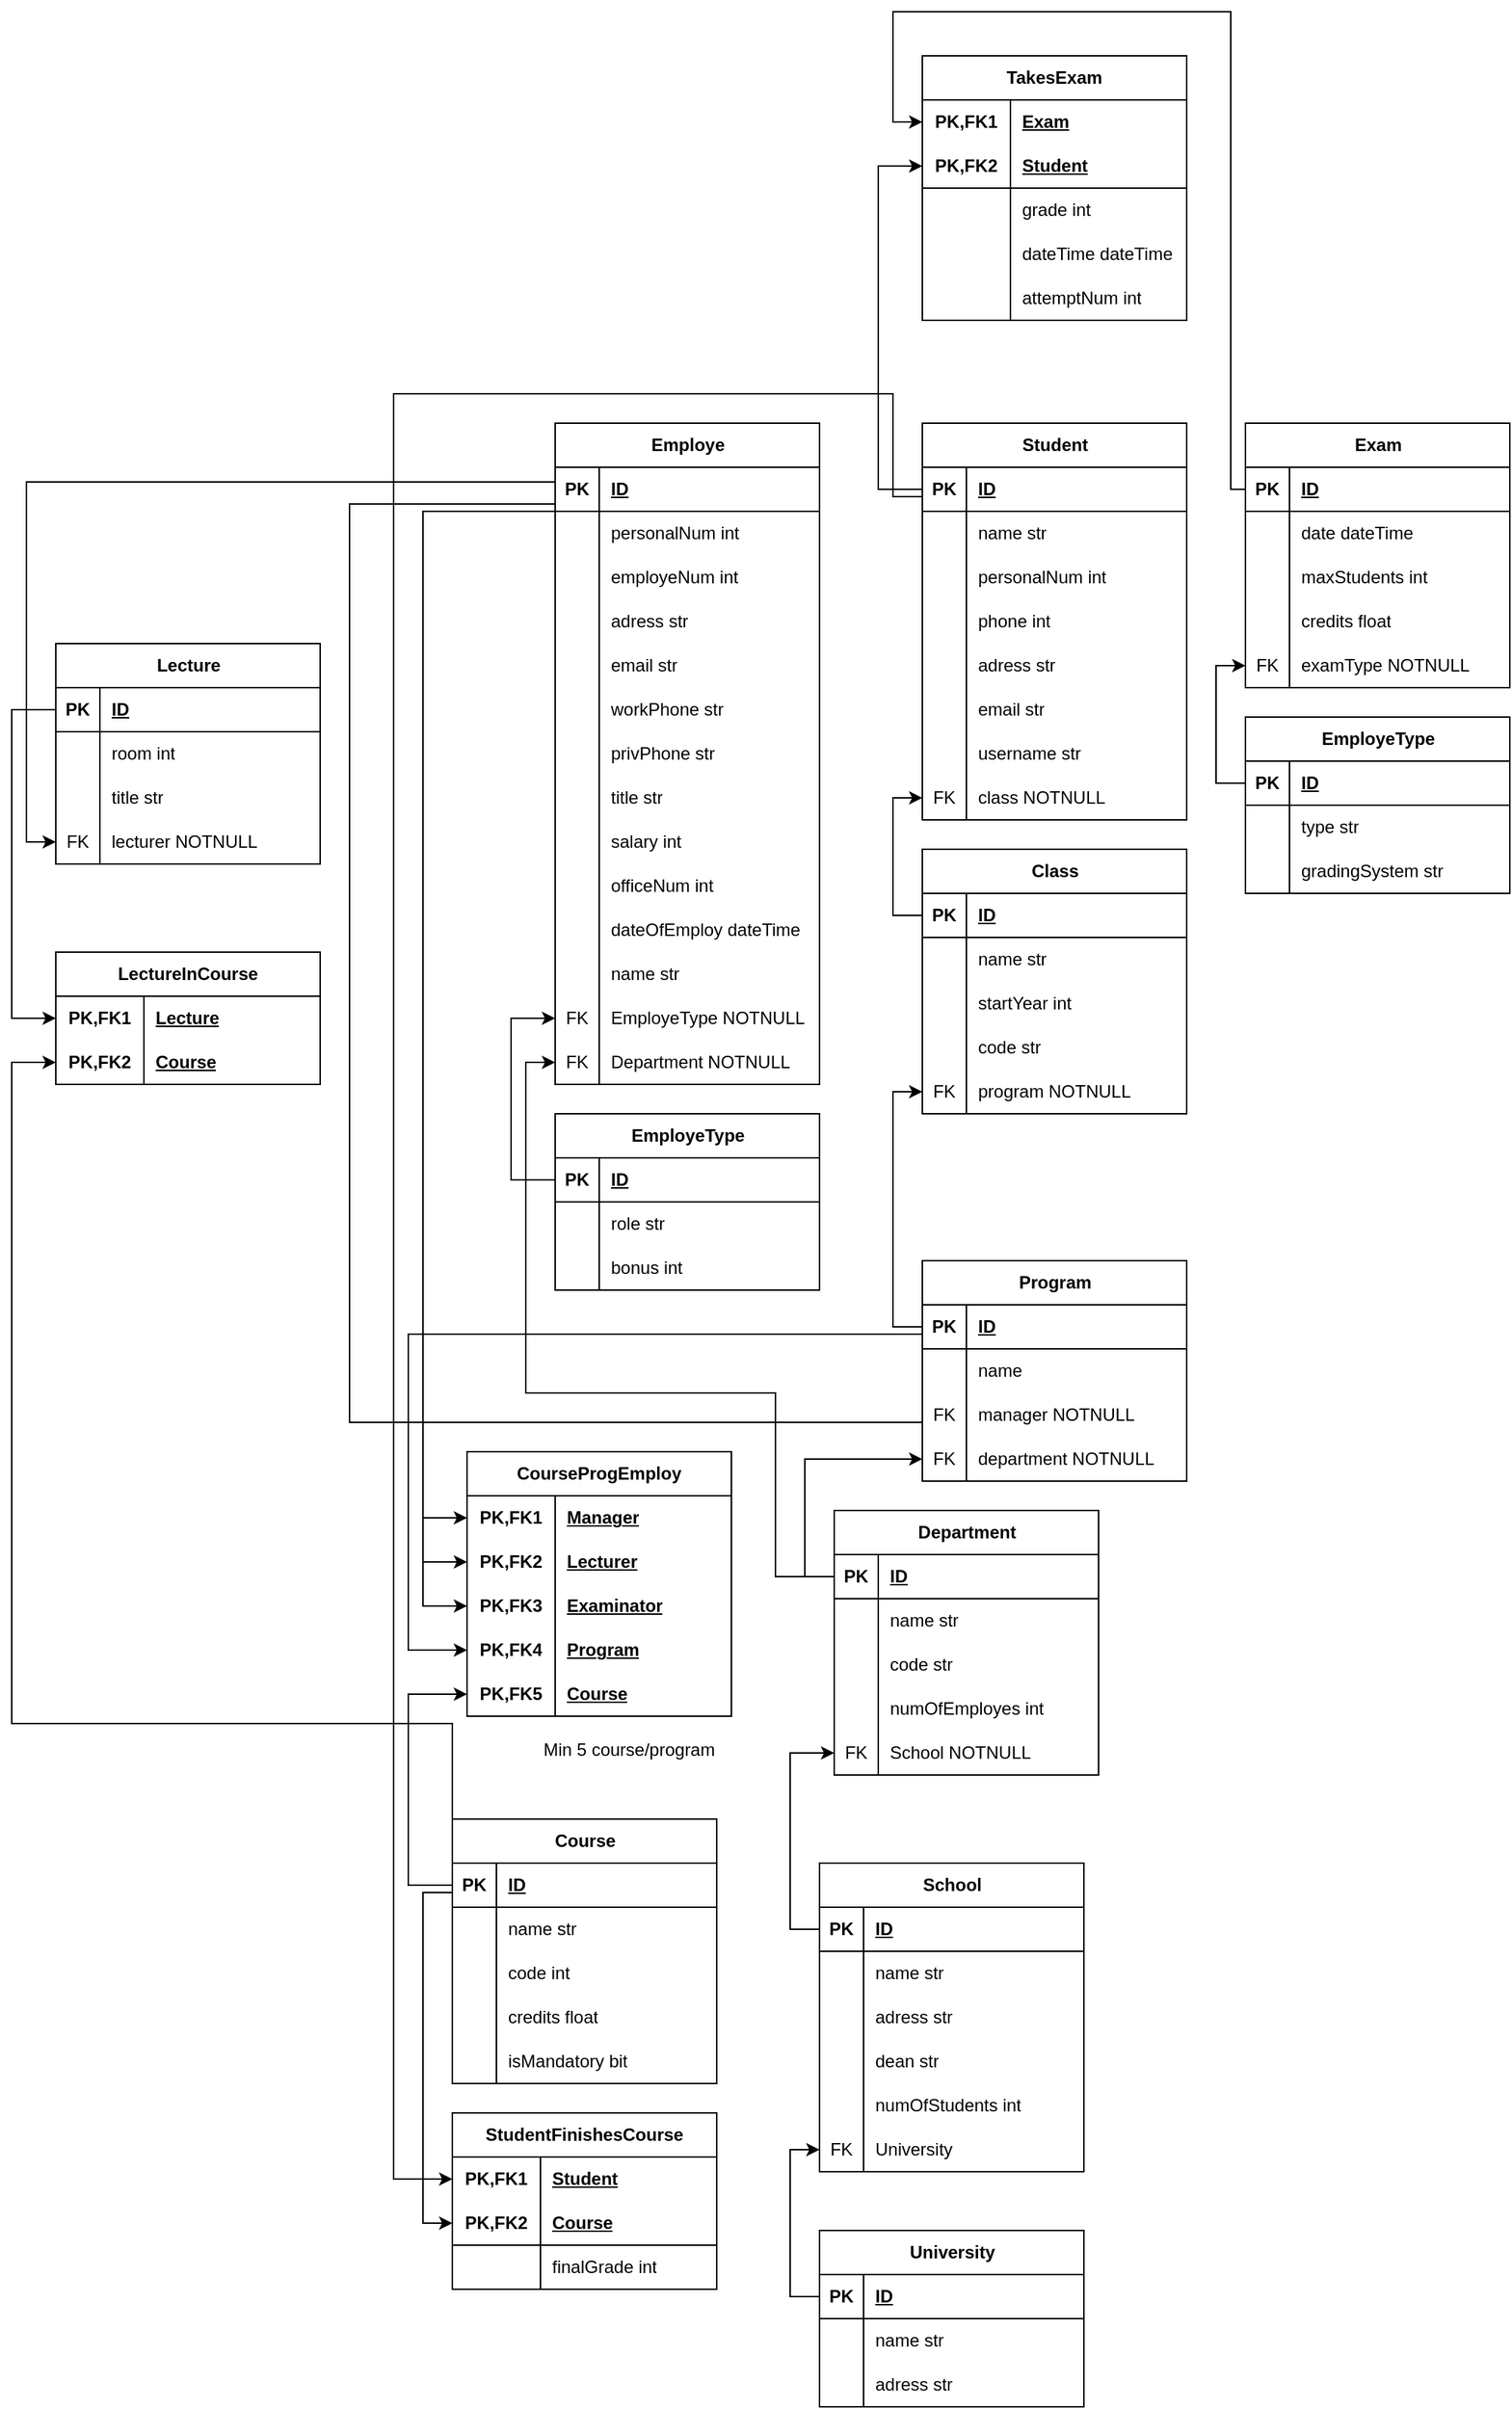<mxfile version="23.0.2" type="github">
  <diagram id="R2lEEEUBdFMjLlhIrx00" name="Page-1">
    <mxGraphModel dx="1554" dy="1474" grid="1" gridSize="10" guides="1" tooltips="1" connect="1" arrows="1" fold="1" page="1" pageScale="1" pageWidth="850" pageHeight="1100" math="0" shadow="0" extFonts="Permanent Marker^https://fonts.googleapis.com/css?family=Permanent+Marker">
      <root>
        <mxCell id="0" />
        <mxCell id="1" parent="0" />
        <mxCell id="jtjb5umwyRnIDeQv6YxJ-2" value="Employe" style="shape=table;startSize=30;container=1;collapsible=1;childLayout=tableLayout;fixedRows=1;rowLines=0;fontStyle=1;align=center;resizeLast=1;html=1;" parent="1" vertex="1">
          <mxGeometry x="130" y="50" width="180.0" height="450" as="geometry" />
        </mxCell>
        <mxCell id="jtjb5umwyRnIDeQv6YxJ-3" value="" style="shape=tableRow;horizontal=0;startSize=0;swimlaneHead=0;swimlaneBody=0;fillColor=none;collapsible=0;dropTarget=0;points=[[0,0.5],[1,0.5]];portConstraint=eastwest;top=0;left=0;right=0;bottom=1;" parent="jtjb5umwyRnIDeQv6YxJ-2" vertex="1">
          <mxGeometry y="30" width="180.0" height="30" as="geometry" />
        </mxCell>
        <mxCell id="jtjb5umwyRnIDeQv6YxJ-4" value="PK" style="shape=partialRectangle;connectable=0;fillColor=none;top=0;left=0;bottom=0;right=0;fontStyle=1;overflow=hidden;whiteSpace=wrap;html=1;" parent="jtjb5umwyRnIDeQv6YxJ-3" vertex="1">
          <mxGeometry width="30" height="30" as="geometry">
            <mxRectangle width="30" height="30" as="alternateBounds" />
          </mxGeometry>
        </mxCell>
        <mxCell id="jtjb5umwyRnIDeQv6YxJ-5" value="ID" style="shape=partialRectangle;connectable=0;fillColor=none;top=0;left=0;bottom=0;right=0;align=left;spacingLeft=6;fontStyle=5;overflow=hidden;whiteSpace=wrap;html=1;" parent="jtjb5umwyRnIDeQv6YxJ-3" vertex="1">
          <mxGeometry x="30" width="150.0" height="30" as="geometry">
            <mxRectangle width="150.0" height="30" as="alternateBounds" />
          </mxGeometry>
        </mxCell>
        <mxCell id="jtjb5umwyRnIDeQv6YxJ-6" value="" style="shape=tableRow;horizontal=0;startSize=0;swimlaneHead=0;swimlaneBody=0;fillColor=none;collapsible=0;dropTarget=0;points=[[0,0.5],[1,0.5]];portConstraint=eastwest;top=0;left=0;right=0;bottom=0;" parent="jtjb5umwyRnIDeQv6YxJ-2" vertex="1">
          <mxGeometry y="60" width="180.0" height="30" as="geometry" />
        </mxCell>
        <mxCell id="jtjb5umwyRnIDeQv6YxJ-7" value="" style="shape=partialRectangle;connectable=0;fillColor=none;top=0;left=0;bottom=0;right=0;editable=1;overflow=hidden;whiteSpace=wrap;html=1;" parent="jtjb5umwyRnIDeQv6YxJ-6" vertex="1">
          <mxGeometry width="30" height="30" as="geometry">
            <mxRectangle width="30" height="30" as="alternateBounds" />
          </mxGeometry>
        </mxCell>
        <mxCell id="jtjb5umwyRnIDeQv6YxJ-8" value="personalNum int&amp;nbsp;" style="shape=partialRectangle;connectable=0;fillColor=none;top=0;left=0;bottom=0;right=0;align=left;spacingLeft=6;overflow=hidden;whiteSpace=wrap;html=1;" parent="jtjb5umwyRnIDeQv6YxJ-6" vertex="1">
          <mxGeometry x="30" width="150.0" height="30" as="geometry">
            <mxRectangle width="150.0" height="30" as="alternateBounds" />
          </mxGeometry>
        </mxCell>
        <mxCell id="jtjb5umwyRnIDeQv6YxJ-9" value="" style="shape=tableRow;horizontal=0;startSize=0;swimlaneHead=0;swimlaneBody=0;fillColor=none;collapsible=0;dropTarget=0;points=[[0,0.5],[1,0.5]];portConstraint=eastwest;top=0;left=0;right=0;bottom=0;" parent="jtjb5umwyRnIDeQv6YxJ-2" vertex="1">
          <mxGeometry y="90" width="180.0" height="30" as="geometry" />
        </mxCell>
        <mxCell id="jtjb5umwyRnIDeQv6YxJ-10" value="" style="shape=partialRectangle;connectable=0;fillColor=none;top=0;left=0;bottom=0;right=0;editable=1;overflow=hidden;whiteSpace=wrap;html=1;" parent="jtjb5umwyRnIDeQv6YxJ-9" vertex="1">
          <mxGeometry width="30" height="30" as="geometry">
            <mxRectangle width="30" height="30" as="alternateBounds" />
          </mxGeometry>
        </mxCell>
        <mxCell id="jtjb5umwyRnIDeQv6YxJ-11" value="employeNum int&amp;nbsp;" style="shape=partialRectangle;connectable=0;fillColor=none;top=0;left=0;bottom=0;right=0;align=left;spacingLeft=6;overflow=hidden;whiteSpace=wrap;html=1;" parent="jtjb5umwyRnIDeQv6YxJ-9" vertex="1">
          <mxGeometry x="30" width="150.0" height="30" as="geometry">
            <mxRectangle width="150.0" height="30" as="alternateBounds" />
          </mxGeometry>
        </mxCell>
        <mxCell id="jtjb5umwyRnIDeQv6YxJ-12" value="" style="shape=tableRow;horizontal=0;startSize=0;swimlaneHead=0;swimlaneBody=0;fillColor=none;collapsible=0;dropTarget=0;points=[[0,0.5],[1,0.5]];portConstraint=eastwest;top=0;left=0;right=0;bottom=0;" parent="jtjb5umwyRnIDeQv6YxJ-2" vertex="1">
          <mxGeometry y="120" width="180.0" height="30" as="geometry" />
        </mxCell>
        <mxCell id="jtjb5umwyRnIDeQv6YxJ-13" value="" style="shape=partialRectangle;connectable=0;fillColor=none;top=0;left=0;bottom=0;right=0;editable=1;overflow=hidden;whiteSpace=wrap;html=1;" parent="jtjb5umwyRnIDeQv6YxJ-12" vertex="1">
          <mxGeometry width="30" height="30" as="geometry">
            <mxRectangle width="30" height="30" as="alternateBounds" />
          </mxGeometry>
        </mxCell>
        <mxCell id="jtjb5umwyRnIDeQv6YxJ-14" value="adress str" style="shape=partialRectangle;connectable=0;fillColor=none;top=0;left=0;bottom=0;right=0;align=left;spacingLeft=6;overflow=hidden;whiteSpace=wrap;html=1;" parent="jtjb5umwyRnIDeQv6YxJ-12" vertex="1">
          <mxGeometry x="30" width="150.0" height="30" as="geometry">
            <mxRectangle width="150.0" height="30" as="alternateBounds" />
          </mxGeometry>
        </mxCell>
        <mxCell id="jtjb5umwyRnIDeQv6YxJ-18" value="" style="shape=tableRow;horizontal=0;startSize=0;swimlaneHead=0;swimlaneBody=0;fillColor=none;collapsible=0;dropTarget=0;points=[[0,0.5],[1,0.5]];portConstraint=eastwest;top=0;left=0;right=0;bottom=0;" parent="jtjb5umwyRnIDeQv6YxJ-2" vertex="1">
          <mxGeometry y="150" width="180.0" height="30" as="geometry" />
        </mxCell>
        <mxCell id="jtjb5umwyRnIDeQv6YxJ-19" value="" style="shape=partialRectangle;connectable=0;fillColor=none;top=0;left=0;bottom=0;right=0;editable=1;overflow=hidden;whiteSpace=wrap;html=1;" parent="jtjb5umwyRnIDeQv6YxJ-18" vertex="1">
          <mxGeometry width="30" height="30" as="geometry">
            <mxRectangle width="30" height="30" as="alternateBounds" />
          </mxGeometry>
        </mxCell>
        <mxCell id="jtjb5umwyRnIDeQv6YxJ-20" value="email str" style="shape=partialRectangle;connectable=0;fillColor=none;top=0;left=0;bottom=0;right=0;align=left;spacingLeft=6;overflow=hidden;whiteSpace=wrap;html=1;" parent="jtjb5umwyRnIDeQv6YxJ-18" vertex="1">
          <mxGeometry x="30" width="150.0" height="30" as="geometry">
            <mxRectangle width="150.0" height="30" as="alternateBounds" />
          </mxGeometry>
        </mxCell>
        <mxCell id="jtjb5umwyRnIDeQv6YxJ-21" value="" style="shape=tableRow;horizontal=0;startSize=0;swimlaneHead=0;swimlaneBody=0;fillColor=none;collapsible=0;dropTarget=0;points=[[0,0.5],[1,0.5]];portConstraint=eastwest;top=0;left=0;right=0;bottom=0;" parent="jtjb5umwyRnIDeQv6YxJ-2" vertex="1">
          <mxGeometry y="180" width="180.0" height="30" as="geometry" />
        </mxCell>
        <mxCell id="jtjb5umwyRnIDeQv6YxJ-22" value="" style="shape=partialRectangle;connectable=0;fillColor=none;top=0;left=0;bottom=0;right=0;editable=1;overflow=hidden;whiteSpace=wrap;html=1;" parent="jtjb5umwyRnIDeQv6YxJ-21" vertex="1">
          <mxGeometry width="30" height="30" as="geometry">
            <mxRectangle width="30" height="30" as="alternateBounds" />
          </mxGeometry>
        </mxCell>
        <mxCell id="jtjb5umwyRnIDeQv6YxJ-23" value="workPhone str" style="shape=partialRectangle;connectable=0;fillColor=none;top=0;left=0;bottom=0;right=0;align=left;spacingLeft=6;overflow=hidden;whiteSpace=wrap;html=1;" parent="jtjb5umwyRnIDeQv6YxJ-21" vertex="1">
          <mxGeometry x="30" width="150.0" height="30" as="geometry">
            <mxRectangle width="150.0" height="30" as="alternateBounds" />
          </mxGeometry>
        </mxCell>
        <mxCell id="jtjb5umwyRnIDeQv6YxJ-24" value="" style="shape=tableRow;horizontal=0;startSize=0;swimlaneHead=0;swimlaneBody=0;fillColor=none;collapsible=0;dropTarget=0;points=[[0,0.5],[1,0.5]];portConstraint=eastwest;top=0;left=0;right=0;bottom=0;" parent="jtjb5umwyRnIDeQv6YxJ-2" vertex="1">
          <mxGeometry y="210" width="180.0" height="30" as="geometry" />
        </mxCell>
        <mxCell id="jtjb5umwyRnIDeQv6YxJ-25" value="" style="shape=partialRectangle;connectable=0;fillColor=none;top=0;left=0;bottom=0;right=0;editable=1;overflow=hidden;whiteSpace=wrap;html=1;" parent="jtjb5umwyRnIDeQv6YxJ-24" vertex="1">
          <mxGeometry width="30" height="30" as="geometry">
            <mxRectangle width="30" height="30" as="alternateBounds" />
          </mxGeometry>
        </mxCell>
        <mxCell id="jtjb5umwyRnIDeQv6YxJ-26" value="privPhone str" style="shape=partialRectangle;connectable=0;fillColor=none;top=0;left=0;bottom=0;right=0;align=left;spacingLeft=6;overflow=hidden;whiteSpace=wrap;html=1;" parent="jtjb5umwyRnIDeQv6YxJ-24" vertex="1">
          <mxGeometry x="30" width="150.0" height="30" as="geometry">
            <mxRectangle width="150.0" height="30" as="alternateBounds" />
          </mxGeometry>
        </mxCell>
        <mxCell id="jtjb5umwyRnIDeQv6YxJ-27" value="" style="shape=tableRow;horizontal=0;startSize=0;swimlaneHead=0;swimlaneBody=0;fillColor=none;collapsible=0;dropTarget=0;points=[[0,0.5],[1,0.5]];portConstraint=eastwest;top=0;left=0;right=0;bottom=0;" parent="jtjb5umwyRnIDeQv6YxJ-2" vertex="1">
          <mxGeometry y="240" width="180.0" height="30" as="geometry" />
        </mxCell>
        <mxCell id="jtjb5umwyRnIDeQv6YxJ-28" value="" style="shape=partialRectangle;connectable=0;fillColor=none;top=0;left=0;bottom=0;right=0;editable=1;overflow=hidden;whiteSpace=wrap;html=1;" parent="jtjb5umwyRnIDeQv6YxJ-27" vertex="1">
          <mxGeometry width="30" height="30" as="geometry">
            <mxRectangle width="30" height="30" as="alternateBounds" />
          </mxGeometry>
        </mxCell>
        <mxCell id="jtjb5umwyRnIDeQv6YxJ-29" value="title str" style="shape=partialRectangle;connectable=0;fillColor=none;top=0;left=0;bottom=0;right=0;align=left;spacingLeft=6;overflow=hidden;whiteSpace=wrap;html=1;" parent="jtjb5umwyRnIDeQv6YxJ-27" vertex="1">
          <mxGeometry x="30" width="150.0" height="30" as="geometry">
            <mxRectangle width="150.0" height="30" as="alternateBounds" />
          </mxGeometry>
        </mxCell>
        <mxCell id="jtjb5umwyRnIDeQv6YxJ-30" value="" style="shape=tableRow;horizontal=0;startSize=0;swimlaneHead=0;swimlaneBody=0;fillColor=none;collapsible=0;dropTarget=0;points=[[0,0.5],[1,0.5]];portConstraint=eastwest;top=0;left=0;right=0;bottom=0;" parent="jtjb5umwyRnIDeQv6YxJ-2" vertex="1">
          <mxGeometry y="270" width="180.0" height="30" as="geometry" />
        </mxCell>
        <mxCell id="jtjb5umwyRnIDeQv6YxJ-31" value="" style="shape=partialRectangle;connectable=0;fillColor=none;top=0;left=0;bottom=0;right=0;editable=1;overflow=hidden;whiteSpace=wrap;html=1;" parent="jtjb5umwyRnIDeQv6YxJ-30" vertex="1">
          <mxGeometry width="30" height="30" as="geometry">
            <mxRectangle width="30" height="30" as="alternateBounds" />
          </mxGeometry>
        </mxCell>
        <mxCell id="jtjb5umwyRnIDeQv6YxJ-32" value="salary int" style="shape=partialRectangle;connectable=0;fillColor=none;top=0;left=0;bottom=0;right=0;align=left;spacingLeft=6;overflow=hidden;whiteSpace=wrap;html=1;" parent="jtjb5umwyRnIDeQv6YxJ-30" vertex="1">
          <mxGeometry x="30" width="150.0" height="30" as="geometry">
            <mxRectangle width="150.0" height="30" as="alternateBounds" />
          </mxGeometry>
        </mxCell>
        <mxCell id="jtjb5umwyRnIDeQv6YxJ-33" value="" style="shape=tableRow;horizontal=0;startSize=0;swimlaneHead=0;swimlaneBody=0;fillColor=none;collapsible=0;dropTarget=0;points=[[0,0.5],[1,0.5]];portConstraint=eastwest;top=0;left=0;right=0;bottom=0;" parent="jtjb5umwyRnIDeQv6YxJ-2" vertex="1">
          <mxGeometry y="300" width="180.0" height="30" as="geometry" />
        </mxCell>
        <mxCell id="jtjb5umwyRnIDeQv6YxJ-34" value="" style="shape=partialRectangle;connectable=0;fillColor=none;top=0;left=0;bottom=0;right=0;editable=1;overflow=hidden;whiteSpace=wrap;html=1;" parent="jtjb5umwyRnIDeQv6YxJ-33" vertex="1">
          <mxGeometry width="30" height="30" as="geometry">
            <mxRectangle width="30" height="30" as="alternateBounds" />
          </mxGeometry>
        </mxCell>
        <mxCell id="jtjb5umwyRnIDeQv6YxJ-35" value="officeNum int" style="shape=partialRectangle;connectable=0;fillColor=none;top=0;left=0;bottom=0;right=0;align=left;spacingLeft=6;overflow=hidden;whiteSpace=wrap;html=1;" parent="jtjb5umwyRnIDeQv6YxJ-33" vertex="1">
          <mxGeometry x="30" width="150.0" height="30" as="geometry">
            <mxRectangle width="150.0" height="30" as="alternateBounds" />
          </mxGeometry>
        </mxCell>
        <mxCell id="jtjb5umwyRnIDeQv6YxJ-36" value="" style="shape=tableRow;horizontal=0;startSize=0;swimlaneHead=0;swimlaneBody=0;fillColor=none;collapsible=0;dropTarget=0;points=[[0,0.5],[1,0.5]];portConstraint=eastwest;top=0;left=0;right=0;bottom=0;" parent="jtjb5umwyRnIDeQv6YxJ-2" vertex="1">
          <mxGeometry y="330" width="180.0" height="30" as="geometry" />
        </mxCell>
        <mxCell id="jtjb5umwyRnIDeQv6YxJ-37" value="" style="shape=partialRectangle;connectable=0;fillColor=none;top=0;left=0;bottom=0;right=0;editable=1;overflow=hidden;whiteSpace=wrap;html=1;" parent="jtjb5umwyRnIDeQv6YxJ-36" vertex="1">
          <mxGeometry width="30" height="30" as="geometry">
            <mxRectangle width="30" height="30" as="alternateBounds" />
          </mxGeometry>
        </mxCell>
        <mxCell id="jtjb5umwyRnIDeQv6YxJ-38" value="dateOfEmploy dateTime" style="shape=partialRectangle;connectable=0;fillColor=none;top=0;left=0;bottom=0;right=0;align=left;spacingLeft=6;overflow=hidden;whiteSpace=wrap;html=1;" parent="jtjb5umwyRnIDeQv6YxJ-36" vertex="1">
          <mxGeometry x="30" width="150.0" height="30" as="geometry">
            <mxRectangle width="150.0" height="30" as="alternateBounds" />
          </mxGeometry>
        </mxCell>
        <mxCell id="jtjb5umwyRnIDeQv6YxJ-39" value="" style="shape=tableRow;horizontal=0;startSize=0;swimlaneHead=0;swimlaneBody=0;fillColor=none;collapsible=0;dropTarget=0;points=[[0,0.5],[1,0.5]];portConstraint=eastwest;top=0;left=0;right=0;bottom=0;" parent="jtjb5umwyRnIDeQv6YxJ-2" vertex="1">
          <mxGeometry y="360" width="180.0" height="30" as="geometry" />
        </mxCell>
        <mxCell id="jtjb5umwyRnIDeQv6YxJ-40" value="" style="shape=partialRectangle;connectable=0;fillColor=none;top=0;left=0;bottom=0;right=0;editable=1;overflow=hidden;whiteSpace=wrap;html=1;" parent="jtjb5umwyRnIDeQv6YxJ-39" vertex="1">
          <mxGeometry width="30" height="30" as="geometry">
            <mxRectangle width="30" height="30" as="alternateBounds" />
          </mxGeometry>
        </mxCell>
        <mxCell id="jtjb5umwyRnIDeQv6YxJ-41" value="name str" style="shape=partialRectangle;connectable=0;fillColor=none;top=0;left=0;bottom=0;right=0;align=left;spacingLeft=6;overflow=hidden;whiteSpace=wrap;html=1;" parent="jtjb5umwyRnIDeQv6YxJ-39" vertex="1">
          <mxGeometry x="30" width="150.0" height="30" as="geometry">
            <mxRectangle width="150.0" height="30" as="alternateBounds" />
          </mxGeometry>
        </mxCell>
        <mxCell id="jtjb5umwyRnIDeQv6YxJ-42" value="" style="shape=tableRow;horizontal=0;startSize=0;swimlaneHead=0;swimlaneBody=0;fillColor=none;collapsible=0;dropTarget=0;points=[[0,0.5],[1,0.5]];portConstraint=eastwest;top=0;left=0;right=0;bottom=0;" parent="jtjb5umwyRnIDeQv6YxJ-2" vertex="1">
          <mxGeometry y="390" width="180.0" height="30" as="geometry" />
        </mxCell>
        <mxCell id="jtjb5umwyRnIDeQv6YxJ-43" value="FK" style="shape=partialRectangle;connectable=0;fillColor=none;top=0;left=0;bottom=0;right=0;editable=1;overflow=hidden;whiteSpace=wrap;html=1;" parent="jtjb5umwyRnIDeQv6YxJ-42" vertex="1">
          <mxGeometry width="30" height="30" as="geometry">
            <mxRectangle width="30" height="30" as="alternateBounds" />
          </mxGeometry>
        </mxCell>
        <mxCell id="jtjb5umwyRnIDeQv6YxJ-44" value="EmployeType NOTNULL" style="shape=partialRectangle;connectable=0;fillColor=none;top=0;left=0;bottom=0;right=0;align=left;spacingLeft=6;overflow=hidden;whiteSpace=wrap;html=1;" parent="jtjb5umwyRnIDeQv6YxJ-42" vertex="1">
          <mxGeometry x="30" width="150.0" height="30" as="geometry">
            <mxRectangle width="150.0" height="30" as="alternateBounds" />
          </mxGeometry>
        </mxCell>
        <mxCell id="jtjb5umwyRnIDeQv6YxJ-74" value="" style="shape=tableRow;horizontal=0;startSize=0;swimlaneHead=0;swimlaneBody=0;fillColor=none;collapsible=0;dropTarget=0;points=[[0,0.5],[1,0.5]];portConstraint=eastwest;top=0;left=0;right=0;bottom=0;" parent="jtjb5umwyRnIDeQv6YxJ-2" vertex="1">
          <mxGeometry y="420" width="180.0" height="30" as="geometry" />
        </mxCell>
        <mxCell id="jtjb5umwyRnIDeQv6YxJ-75" value="FK" style="shape=partialRectangle;connectable=0;fillColor=none;top=0;left=0;bottom=0;right=0;editable=1;overflow=hidden;whiteSpace=wrap;html=1;" parent="jtjb5umwyRnIDeQv6YxJ-74" vertex="1">
          <mxGeometry width="30" height="30" as="geometry">
            <mxRectangle width="30" height="30" as="alternateBounds" />
          </mxGeometry>
        </mxCell>
        <mxCell id="jtjb5umwyRnIDeQv6YxJ-76" value="Department NOTNULL" style="shape=partialRectangle;connectable=0;fillColor=none;top=0;left=0;bottom=0;right=0;align=left;spacingLeft=6;overflow=hidden;whiteSpace=wrap;html=1;" parent="jtjb5umwyRnIDeQv6YxJ-74" vertex="1">
          <mxGeometry x="30" width="150.0" height="30" as="geometry">
            <mxRectangle width="150.0" height="30" as="alternateBounds" />
          </mxGeometry>
        </mxCell>
        <mxCell id="jtjb5umwyRnIDeQv6YxJ-58" value="EmployeType" style="shape=table;startSize=30;container=1;collapsible=1;childLayout=tableLayout;fixedRows=1;rowLines=0;fontStyle=1;align=center;resizeLast=1;html=1;" parent="1" vertex="1">
          <mxGeometry x="130" y="520" width="180" height="120" as="geometry" />
        </mxCell>
        <mxCell id="jtjb5umwyRnIDeQv6YxJ-59" value="" style="shape=tableRow;horizontal=0;startSize=0;swimlaneHead=0;swimlaneBody=0;fillColor=none;collapsible=0;dropTarget=0;points=[[0,0.5],[1,0.5]];portConstraint=eastwest;top=0;left=0;right=0;bottom=1;" parent="jtjb5umwyRnIDeQv6YxJ-58" vertex="1">
          <mxGeometry y="30" width="180" height="30" as="geometry" />
        </mxCell>
        <mxCell id="jtjb5umwyRnIDeQv6YxJ-60" value="PK" style="shape=partialRectangle;connectable=0;fillColor=none;top=0;left=0;bottom=0;right=0;fontStyle=1;overflow=hidden;whiteSpace=wrap;html=1;" parent="jtjb5umwyRnIDeQv6YxJ-59" vertex="1">
          <mxGeometry width="30" height="30" as="geometry">
            <mxRectangle width="30" height="30" as="alternateBounds" />
          </mxGeometry>
        </mxCell>
        <mxCell id="jtjb5umwyRnIDeQv6YxJ-61" value="ID" style="shape=partialRectangle;connectable=0;fillColor=none;top=0;left=0;bottom=0;right=0;align=left;spacingLeft=6;fontStyle=5;overflow=hidden;whiteSpace=wrap;html=1;" parent="jtjb5umwyRnIDeQv6YxJ-59" vertex="1">
          <mxGeometry x="30" width="150" height="30" as="geometry">
            <mxRectangle width="150" height="30" as="alternateBounds" />
          </mxGeometry>
        </mxCell>
        <mxCell id="jtjb5umwyRnIDeQv6YxJ-62" value="" style="shape=tableRow;horizontal=0;startSize=0;swimlaneHead=0;swimlaneBody=0;fillColor=none;collapsible=0;dropTarget=0;points=[[0,0.5],[1,0.5]];portConstraint=eastwest;top=0;left=0;right=0;bottom=0;" parent="jtjb5umwyRnIDeQv6YxJ-58" vertex="1">
          <mxGeometry y="60" width="180" height="30" as="geometry" />
        </mxCell>
        <mxCell id="jtjb5umwyRnIDeQv6YxJ-63" value="" style="shape=partialRectangle;connectable=0;fillColor=none;top=0;left=0;bottom=0;right=0;editable=1;overflow=hidden;whiteSpace=wrap;html=1;" parent="jtjb5umwyRnIDeQv6YxJ-62" vertex="1">
          <mxGeometry width="30" height="30" as="geometry">
            <mxRectangle width="30" height="30" as="alternateBounds" />
          </mxGeometry>
        </mxCell>
        <mxCell id="jtjb5umwyRnIDeQv6YxJ-64" value="role str" style="shape=partialRectangle;connectable=0;fillColor=none;top=0;left=0;bottom=0;right=0;align=left;spacingLeft=6;overflow=hidden;whiteSpace=wrap;html=1;" parent="jtjb5umwyRnIDeQv6YxJ-62" vertex="1">
          <mxGeometry x="30" width="150" height="30" as="geometry">
            <mxRectangle width="150" height="30" as="alternateBounds" />
          </mxGeometry>
        </mxCell>
        <mxCell id="jtjb5umwyRnIDeQv6YxJ-65" value="" style="shape=tableRow;horizontal=0;startSize=0;swimlaneHead=0;swimlaneBody=0;fillColor=none;collapsible=0;dropTarget=0;points=[[0,0.5],[1,0.5]];portConstraint=eastwest;top=0;left=0;right=0;bottom=0;" parent="jtjb5umwyRnIDeQv6YxJ-58" vertex="1">
          <mxGeometry y="90" width="180" height="30" as="geometry" />
        </mxCell>
        <mxCell id="jtjb5umwyRnIDeQv6YxJ-66" value="" style="shape=partialRectangle;connectable=0;fillColor=none;top=0;left=0;bottom=0;right=0;editable=1;overflow=hidden;whiteSpace=wrap;html=1;" parent="jtjb5umwyRnIDeQv6YxJ-65" vertex="1">
          <mxGeometry width="30" height="30" as="geometry">
            <mxRectangle width="30" height="30" as="alternateBounds" />
          </mxGeometry>
        </mxCell>
        <mxCell id="jtjb5umwyRnIDeQv6YxJ-67" value="bonus int" style="shape=partialRectangle;connectable=0;fillColor=none;top=0;left=0;bottom=0;right=0;align=left;spacingLeft=6;overflow=hidden;whiteSpace=wrap;html=1;" parent="jtjb5umwyRnIDeQv6YxJ-65" vertex="1">
          <mxGeometry x="30" width="150" height="30" as="geometry">
            <mxRectangle width="150" height="30" as="alternateBounds" />
          </mxGeometry>
        </mxCell>
        <mxCell id="jtjb5umwyRnIDeQv6YxJ-120" value="Program" style="shape=table;startSize=30;container=1;collapsible=1;childLayout=tableLayout;fixedRows=1;rowLines=0;fontStyle=1;align=center;resizeLast=1;html=1;" parent="1" vertex="1">
          <mxGeometry x="380" y="620" width="180" height="150" as="geometry" />
        </mxCell>
        <mxCell id="jtjb5umwyRnIDeQv6YxJ-121" value="" style="shape=tableRow;horizontal=0;startSize=0;swimlaneHead=0;swimlaneBody=0;fillColor=none;collapsible=0;dropTarget=0;points=[[0,0.5],[1,0.5]];portConstraint=eastwest;top=0;left=0;right=0;bottom=1;" parent="jtjb5umwyRnIDeQv6YxJ-120" vertex="1">
          <mxGeometry y="30" width="180" height="30" as="geometry" />
        </mxCell>
        <mxCell id="jtjb5umwyRnIDeQv6YxJ-122" value="PK" style="shape=partialRectangle;connectable=0;fillColor=none;top=0;left=0;bottom=0;right=0;fontStyle=1;overflow=hidden;whiteSpace=wrap;html=1;" parent="jtjb5umwyRnIDeQv6YxJ-121" vertex="1">
          <mxGeometry width="30" height="30" as="geometry">
            <mxRectangle width="30" height="30" as="alternateBounds" />
          </mxGeometry>
        </mxCell>
        <mxCell id="jtjb5umwyRnIDeQv6YxJ-123" value="ID" style="shape=partialRectangle;connectable=0;fillColor=none;top=0;left=0;bottom=0;right=0;align=left;spacingLeft=6;fontStyle=5;overflow=hidden;whiteSpace=wrap;html=1;" parent="jtjb5umwyRnIDeQv6YxJ-121" vertex="1">
          <mxGeometry x="30" width="150" height="30" as="geometry">
            <mxRectangle width="150" height="30" as="alternateBounds" />
          </mxGeometry>
        </mxCell>
        <mxCell id="jtjb5umwyRnIDeQv6YxJ-124" value="" style="shape=tableRow;horizontal=0;startSize=0;swimlaneHead=0;swimlaneBody=0;fillColor=none;collapsible=0;dropTarget=0;points=[[0,0.5],[1,0.5]];portConstraint=eastwest;top=0;left=0;right=0;bottom=0;" parent="jtjb5umwyRnIDeQv6YxJ-120" vertex="1">
          <mxGeometry y="60" width="180" height="30" as="geometry" />
        </mxCell>
        <mxCell id="jtjb5umwyRnIDeQv6YxJ-125" value="" style="shape=partialRectangle;connectable=0;fillColor=none;top=0;left=0;bottom=0;right=0;editable=1;overflow=hidden;whiteSpace=wrap;html=1;" parent="jtjb5umwyRnIDeQv6YxJ-124" vertex="1">
          <mxGeometry width="30" height="30" as="geometry">
            <mxRectangle width="30" height="30" as="alternateBounds" />
          </mxGeometry>
        </mxCell>
        <mxCell id="jtjb5umwyRnIDeQv6YxJ-126" value="name" style="shape=partialRectangle;connectable=0;fillColor=none;top=0;left=0;bottom=0;right=0;align=left;spacingLeft=6;overflow=hidden;whiteSpace=wrap;html=1;" parent="jtjb5umwyRnIDeQv6YxJ-124" vertex="1">
          <mxGeometry x="30" width="150" height="30" as="geometry">
            <mxRectangle width="150" height="30" as="alternateBounds" />
          </mxGeometry>
        </mxCell>
        <mxCell id="jtjb5umwyRnIDeQv6YxJ-127" value="" style="shape=tableRow;horizontal=0;startSize=0;swimlaneHead=0;swimlaneBody=0;fillColor=none;collapsible=0;dropTarget=0;points=[[0,0.5],[1,0.5]];portConstraint=eastwest;top=0;left=0;right=0;bottom=0;" parent="jtjb5umwyRnIDeQv6YxJ-120" vertex="1">
          <mxGeometry y="90" width="180" height="30" as="geometry" />
        </mxCell>
        <mxCell id="jtjb5umwyRnIDeQv6YxJ-128" value="FK" style="shape=partialRectangle;connectable=0;fillColor=none;top=0;left=0;bottom=0;right=0;editable=1;overflow=hidden;whiteSpace=wrap;html=1;" parent="jtjb5umwyRnIDeQv6YxJ-127" vertex="1">
          <mxGeometry width="30" height="30" as="geometry">
            <mxRectangle width="30" height="30" as="alternateBounds" />
          </mxGeometry>
        </mxCell>
        <mxCell id="jtjb5umwyRnIDeQv6YxJ-129" value="manager NOTNULL" style="shape=partialRectangle;connectable=0;fillColor=none;top=0;left=0;bottom=0;right=0;align=left;spacingLeft=6;overflow=hidden;whiteSpace=wrap;html=1;" parent="jtjb5umwyRnIDeQv6YxJ-127" vertex="1">
          <mxGeometry x="30" width="150" height="30" as="geometry">
            <mxRectangle width="150" height="30" as="alternateBounds" />
          </mxGeometry>
        </mxCell>
        <mxCell id="jtjb5umwyRnIDeQv6YxJ-130" value="" style="shape=tableRow;horizontal=0;startSize=0;swimlaneHead=0;swimlaneBody=0;fillColor=none;collapsible=0;dropTarget=0;points=[[0,0.5],[1,0.5]];portConstraint=eastwest;top=0;left=0;right=0;bottom=0;" parent="jtjb5umwyRnIDeQv6YxJ-120" vertex="1">
          <mxGeometry y="120" width="180" height="30" as="geometry" />
        </mxCell>
        <mxCell id="jtjb5umwyRnIDeQv6YxJ-131" value="FK" style="shape=partialRectangle;connectable=0;fillColor=none;top=0;left=0;bottom=0;right=0;editable=1;overflow=hidden;whiteSpace=wrap;html=1;" parent="jtjb5umwyRnIDeQv6YxJ-130" vertex="1">
          <mxGeometry width="30" height="30" as="geometry">
            <mxRectangle width="30" height="30" as="alternateBounds" />
          </mxGeometry>
        </mxCell>
        <mxCell id="jtjb5umwyRnIDeQv6YxJ-132" value="department NOTNULL" style="shape=partialRectangle;connectable=0;fillColor=none;top=0;left=0;bottom=0;right=0;align=left;spacingLeft=6;overflow=hidden;whiteSpace=wrap;html=1;" parent="jtjb5umwyRnIDeQv6YxJ-130" vertex="1">
          <mxGeometry x="30" width="150" height="30" as="geometry">
            <mxRectangle width="150" height="30" as="alternateBounds" />
          </mxGeometry>
        </mxCell>
        <mxCell id="jtjb5umwyRnIDeQv6YxJ-133" value="Class" style="shape=table;startSize=30;container=1;collapsible=1;childLayout=tableLayout;fixedRows=1;rowLines=0;fontStyle=1;align=center;resizeLast=1;html=1;" parent="1" vertex="1">
          <mxGeometry x="380" y="340" width="180" height="180" as="geometry" />
        </mxCell>
        <mxCell id="jtjb5umwyRnIDeQv6YxJ-134" value="" style="shape=tableRow;horizontal=0;startSize=0;swimlaneHead=0;swimlaneBody=0;fillColor=none;collapsible=0;dropTarget=0;points=[[0,0.5],[1,0.5]];portConstraint=eastwest;top=0;left=0;right=0;bottom=1;" parent="jtjb5umwyRnIDeQv6YxJ-133" vertex="1">
          <mxGeometry y="30" width="180" height="30" as="geometry" />
        </mxCell>
        <mxCell id="jtjb5umwyRnIDeQv6YxJ-135" value="PK" style="shape=partialRectangle;connectable=0;fillColor=none;top=0;left=0;bottom=0;right=0;fontStyle=1;overflow=hidden;whiteSpace=wrap;html=1;" parent="jtjb5umwyRnIDeQv6YxJ-134" vertex="1">
          <mxGeometry width="30" height="30" as="geometry">
            <mxRectangle width="30" height="30" as="alternateBounds" />
          </mxGeometry>
        </mxCell>
        <mxCell id="jtjb5umwyRnIDeQv6YxJ-136" value="ID" style="shape=partialRectangle;connectable=0;fillColor=none;top=0;left=0;bottom=0;right=0;align=left;spacingLeft=6;fontStyle=5;overflow=hidden;whiteSpace=wrap;html=1;" parent="jtjb5umwyRnIDeQv6YxJ-134" vertex="1">
          <mxGeometry x="30" width="150" height="30" as="geometry">
            <mxRectangle width="150" height="30" as="alternateBounds" />
          </mxGeometry>
        </mxCell>
        <mxCell id="jtjb5umwyRnIDeQv6YxJ-137" value="" style="shape=tableRow;horizontal=0;startSize=0;swimlaneHead=0;swimlaneBody=0;fillColor=none;collapsible=0;dropTarget=0;points=[[0,0.5],[1,0.5]];portConstraint=eastwest;top=0;left=0;right=0;bottom=0;" parent="jtjb5umwyRnIDeQv6YxJ-133" vertex="1">
          <mxGeometry y="60" width="180" height="30" as="geometry" />
        </mxCell>
        <mxCell id="jtjb5umwyRnIDeQv6YxJ-138" value="" style="shape=partialRectangle;connectable=0;fillColor=none;top=0;left=0;bottom=0;right=0;editable=1;overflow=hidden;whiteSpace=wrap;html=1;" parent="jtjb5umwyRnIDeQv6YxJ-137" vertex="1">
          <mxGeometry width="30" height="30" as="geometry">
            <mxRectangle width="30" height="30" as="alternateBounds" />
          </mxGeometry>
        </mxCell>
        <mxCell id="jtjb5umwyRnIDeQv6YxJ-139" value="name str" style="shape=partialRectangle;connectable=0;fillColor=none;top=0;left=0;bottom=0;right=0;align=left;spacingLeft=6;overflow=hidden;whiteSpace=wrap;html=1;" parent="jtjb5umwyRnIDeQv6YxJ-137" vertex="1">
          <mxGeometry x="30" width="150" height="30" as="geometry">
            <mxRectangle width="150" height="30" as="alternateBounds" />
          </mxGeometry>
        </mxCell>
        <mxCell id="jtjb5umwyRnIDeQv6YxJ-143" value="" style="shape=tableRow;horizontal=0;startSize=0;swimlaneHead=0;swimlaneBody=0;fillColor=none;collapsible=0;dropTarget=0;points=[[0,0.5],[1,0.5]];portConstraint=eastwest;top=0;left=0;right=0;bottom=0;" parent="jtjb5umwyRnIDeQv6YxJ-133" vertex="1">
          <mxGeometry y="90" width="180" height="30" as="geometry" />
        </mxCell>
        <mxCell id="jtjb5umwyRnIDeQv6YxJ-144" value="" style="shape=partialRectangle;connectable=0;fillColor=none;top=0;left=0;bottom=0;right=0;editable=1;overflow=hidden;whiteSpace=wrap;html=1;" parent="jtjb5umwyRnIDeQv6YxJ-143" vertex="1">
          <mxGeometry width="30" height="30" as="geometry">
            <mxRectangle width="30" height="30" as="alternateBounds" />
          </mxGeometry>
        </mxCell>
        <mxCell id="jtjb5umwyRnIDeQv6YxJ-145" value="startYear int" style="shape=partialRectangle;connectable=0;fillColor=none;top=0;left=0;bottom=0;right=0;align=left;spacingLeft=6;overflow=hidden;whiteSpace=wrap;html=1;" parent="jtjb5umwyRnIDeQv6YxJ-143" vertex="1">
          <mxGeometry x="30" width="150" height="30" as="geometry">
            <mxRectangle width="150" height="30" as="alternateBounds" />
          </mxGeometry>
        </mxCell>
        <mxCell id="jtjb5umwyRnIDeQv6YxJ-146" value="" style="shape=tableRow;horizontal=0;startSize=0;swimlaneHead=0;swimlaneBody=0;fillColor=none;collapsible=0;dropTarget=0;points=[[0,0.5],[1,0.5]];portConstraint=eastwest;top=0;left=0;right=0;bottom=0;" parent="jtjb5umwyRnIDeQv6YxJ-133" vertex="1">
          <mxGeometry y="120" width="180" height="30" as="geometry" />
        </mxCell>
        <mxCell id="jtjb5umwyRnIDeQv6YxJ-147" value="" style="shape=partialRectangle;connectable=0;fillColor=none;top=0;left=0;bottom=0;right=0;editable=1;overflow=hidden;whiteSpace=wrap;html=1;" parent="jtjb5umwyRnIDeQv6YxJ-146" vertex="1">
          <mxGeometry width="30" height="30" as="geometry">
            <mxRectangle width="30" height="30" as="alternateBounds" />
          </mxGeometry>
        </mxCell>
        <mxCell id="jtjb5umwyRnIDeQv6YxJ-148" value="code str" style="shape=partialRectangle;connectable=0;fillColor=none;top=0;left=0;bottom=0;right=0;align=left;spacingLeft=6;overflow=hidden;whiteSpace=wrap;html=1;" parent="jtjb5umwyRnIDeQv6YxJ-146" vertex="1">
          <mxGeometry x="30" width="150" height="30" as="geometry">
            <mxRectangle width="150" height="30" as="alternateBounds" />
          </mxGeometry>
        </mxCell>
        <mxCell id="jtjb5umwyRnIDeQv6YxJ-149" value="" style="shape=tableRow;horizontal=0;startSize=0;swimlaneHead=0;swimlaneBody=0;fillColor=none;collapsible=0;dropTarget=0;points=[[0,0.5],[1,0.5]];portConstraint=eastwest;top=0;left=0;right=0;bottom=0;" parent="jtjb5umwyRnIDeQv6YxJ-133" vertex="1">
          <mxGeometry y="150" width="180" height="30" as="geometry" />
        </mxCell>
        <mxCell id="jtjb5umwyRnIDeQv6YxJ-150" value="FK" style="shape=partialRectangle;connectable=0;fillColor=none;top=0;left=0;bottom=0;right=0;editable=1;overflow=hidden;whiteSpace=wrap;html=1;" parent="jtjb5umwyRnIDeQv6YxJ-149" vertex="1">
          <mxGeometry width="30" height="30" as="geometry">
            <mxRectangle width="30" height="30" as="alternateBounds" />
          </mxGeometry>
        </mxCell>
        <mxCell id="jtjb5umwyRnIDeQv6YxJ-151" value="program NOTNULL" style="shape=partialRectangle;connectable=0;fillColor=none;top=0;left=0;bottom=0;right=0;align=left;spacingLeft=6;overflow=hidden;whiteSpace=wrap;html=1;" parent="jtjb5umwyRnIDeQv6YxJ-149" vertex="1">
          <mxGeometry x="30" width="150" height="30" as="geometry">
            <mxRectangle width="150" height="30" as="alternateBounds" />
          </mxGeometry>
        </mxCell>
        <mxCell id="jtjb5umwyRnIDeQv6YxJ-158" value="Student" style="shape=table;startSize=30;container=1;collapsible=1;childLayout=tableLayout;fixedRows=1;rowLines=0;fontStyle=1;align=center;resizeLast=1;html=1;" parent="1" vertex="1">
          <mxGeometry x="380" y="50" width="180" height="270" as="geometry" />
        </mxCell>
        <mxCell id="jtjb5umwyRnIDeQv6YxJ-159" value="" style="shape=tableRow;horizontal=0;startSize=0;swimlaneHead=0;swimlaneBody=0;fillColor=none;collapsible=0;dropTarget=0;points=[[0,0.5],[1,0.5]];portConstraint=eastwest;top=0;left=0;right=0;bottom=1;" parent="jtjb5umwyRnIDeQv6YxJ-158" vertex="1">
          <mxGeometry y="30" width="180" height="30" as="geometry" />
        </mxCell>
        <mxCell id="jtjb5umwyRnIDeQv6YxJ-160" value="PK" style="shape=partialRectangle;connectable=0;fillColor=none;top=0;left=0;bottom=0;right=0;fontStyle=1;overflow=hidden;whiteSpace=wrap;html=1;" parent="jtjb5umwyRnIDeQv6YxJ-159" vertex="1">
          <mxGeometry width="30" height="30" as="geometry">
            <mxRectangle width="30" height="30" as="alternateBounds" />
          </mxGeometry>
        </mxCell>
        <mxCell id="jtjb5umwyRnIDeQv6YxJ-161" value="ID" style="shape=partialRectangle;connectable=0;fillColor=none;top=0;left=0;bottom=0;right=0;align=left;spacingLeft=6;fontStyle=5;overflow=hidden;whiteSpace=wrap;html=1;" parent="jtjb5umwyRnIDeQv6YxJ-159" vertex="1">
          <mxGeometry x="30" width="150" height="30" as="geometry">
            <mxRectangle width="150" height="30" as="alternateBounds" />
          </mxGeometry>
        </mxCell>
        <mxCell id="jtjb5umwyRnIDeQv6YxJ-162" value="" style="shape=tableRow;horizontal=0;startSize=0;swimlaneHead=0;swimlaneBody=0;fillColor=none;collapsible=0;dropTarget=0;points=[[0,0.5],[1,0.5]];portConstraint=eastwest;top=0;left=0;right=0;bottom=0;" parent="jtjb5umwyRnIDeQv6YxJ-158" vertex="1">
          <mxGeometry y="60" width="180" height="30" as="geometry" />
        </mxCell>
        <mxCell id="jtjb5umwyRnIDeQv6YxJ-163" value="" style="shape=partialRectangle;connectable=0;fillColor=none;top=0;left=0;bottom=0;right=0;editable=1;overflow=hidden;whiteSpace=wrap;html=1;" parent="jtjb5umwyRnIDeQv6YxJ-162" vertex="1">
          <mxGeometry width="30" height="30" as="geometry">
            <mxRectangle width="30" height="30" as="alternateBounds" />
          </mxGeometry>
        </mxCell>
        <mxCell id="jtjb5umwyRnIDeQv6YxJ-164" value="name str" style="shape=partialRectangle;connectable=0;fillColor=none;top=0;left=0;bottom=0;right=0;align=left;spacingLeft=6;overflow=hidden;whiteSpace=wrap;html=1;" parent="jtjb5umwyRnIDeQv6YxJ-162" vertex="1">
          <mxGeometry x="30" width="150" height="30" as="geometry">
            <mxRectangle width="150" height="30" as="alternateBounds" />
          </mxGeometry>
        </mxCell>
        <mxCell id="jtjb5umwyRnIDeQv6YxJ-165" value="" style="shape=tableRow;horizontal=0;startSize=0;swimlaneHead=0;swimlaneBody=0;fillColor=none;collapsible=0;dropTarget=0;points=[[0,0.5],[1,0.5]];portConstraint=eastwest;top=0;left=0;right=0;bottom=0;" parent="jtjb5umwyRnIDeQv6YxJ-158" vertex="1">
          <mxGeometry y="90" width="180" height="30" as="geometry" />
        </mxCell>
        <mxCell id="jtjb5umwyRnIDeQv6YxJ-166" value="" style="shape=partialRectangle;connectable=0;fillColor=none;top=0;left=0;bottom=0;right=0;editable=1;overflow=hidden;whiteSpace=wrap;html=1;" parent="jtjb5umwyRnIDeQv6YxJ-165" vertex="1">
          <mxGeometry width="30" height="30" as="geometry">
            <mxRectangle width="30" height="30" as="alternateBounds" />
          </mxGeometry>
        </mxCell>
        <mxCell id="jtjb5umwyRnIDeQv6YxJ-167" value="personalNum int" style="shape=partialRectangle;connectable=0;fillColor=none;top=0;left=0;bottom=0;right=0;align=left;spacingLeft=6;overflow=hidden;whiteSpace=wrap;html=1;" parent="jtjb5umwyRnIDeQv6YxJ-165" vertex="1">
          <mxGeometry x="30" width="150" height="30" as="geometry">
            <mxRectangle width="150" height="30" as="alternateBounds" />
          </mxGeometry>
        </mxCell>
        <mxCell id="jtjb5umwyRnIDeQv6YxJ-168" value="" style="shape=tableRow;horizontal=0;startSize=0;swimlaneHead=0;swimlaneBody=0;fillColor=none;collapsible=0;dropTarget=0;points=[[0,0.5],[1,0.5]];portConstraint=eastwest;top=0;left=0;right=0;bottom=0;" parent="jtjb5umwyRnIDeQv6YxJ-158" vertex="1">
          <mxGeometry y="120" width="180" height="30" as="geometry" />
        </mxCell>
        <mxCell id="jtjb5umwyRnIDeQv6YxJ-169" value="" style="shape=partialRectangle;connectable=0;fillColor=none;top=0;left=0;bottom=0;right=0;editable=1;overflow=hidden;whiteSpace=wrap;html=1;" parent="jtjb5umwyRnIDeQv6YxJ-168" vertex="1">
          <mxGeometry width="30" height="30" as="geometry">
            <mxRectangle width="30" height="30" as="alternateBounds" />
          </mxGeometry>
        </mxCell>
        <mxCell id="jtjb5umwyRnIDeQv6YxJ-170" value="phone int" style="shape=partialRectangle;connectable=0;fillColor=none;top=0;left=0;bottom=0;right=0;align=left;spacingLeft=6;overflow=hidden;whiteSpace=wrap;html=1;" parent="jtjb5umwyRnIDeQv6YxJ-168" vertex="1">
          <mxGeometry x="30" width="150" height="30" as="geometry">
            <mxRectangle width="150" height="30" as="alternateBounds" />
          </mxGeometry>
        </mxCell>
        <mxCell id="jtjb5umwyRnIDeQv6YxJ-171" value="" style="shape=tableRow;horizontal=0;startSize=0;swimlaneHead=0;swimlaneBody=0;fillColor=none;collapsible=0;dropTarget=0;points=[[0,0.5],[1,0.5]];portConstraint=eastwest;top=0;left=0;right=0;bottom=0;" parent="jtjb5umwyRnIDeQv6YxJ-158" vertex="1">
          <mxGeometry y="150" width="180" height="30" as="geometry" />
        </mxCell>
        <mxCell id="jtjb5umwyRnIDeQv6YxJ-172" value="" style="shape=partialRectangle;connectable=0;fillColor=none;top=0;left=0;bottom=0;right=0;editable=1;overflow=hidden;whiteSpace=wrap;html=1;" parent="jtjb5umwyRnIDeQv6YxJ-171" vertex="1">
          <mxGeometry width="30" height="30" as="geometry">
            <mxRectangle width="30" height="30" as="alternateBounds" />
          </mxGeometry>
        </mxCell>
        <mxCell id="jtjb5umwyRnIDeQv6YxJ-173" value="adress str" style="shape=partialRectangle;connectable=0;fillColor=none;top=0;left=0;bottom=0;right=0;align=left;spacingLeft=6;overflow=hidden;whiteSpace=wrap;html=1;" parent="jtjb5umwyRnIDeQv6YxJ-171" vertex="1">
          <mxGeometry x="30" width="150" height="30" as="geometry">
            <mxRectangle width="150" height="30" as="alternateBounds" />
          </mxGeometry>
        </mxCell>
        <mxCell id="jtjb5umwyRnIDeQv6YxJ-180" value="" style="shape=tableRow;horizontal=0;startSize=0;swimlaneHead=0;swimlaneBody=0;fillColor=none;collapsible=0;dropTarget=0;points=[[0,0.5],[1,0.5]];portConstraint=eastwest;top=0;left=0;right=0;bottom=0;" parent="jtjb5umwyRnIDeQv6YxJ-158" vertex="1">
          <mxGeometry y="180" width="180" height="30" as="geometry" />
        </mxCell>
        <mxCell id="jtjb5umwyRnIDeQv6YxJ-181" value="" style="shape=partialRectangle;connectable=0;fillColor=none;top=0;left=0;bottom=0;right=0;editable=1;overflow=hidden;whiteSpace=wrap;html=1;" parent="jtjb5umwyRnIDeQv6YxJ-180" vertex="1">
          <mxGeometry width="30" height="30" as="geometry">
            <mxRectangle width="30" height="30" as="alternateBounds" />
          </mxGeometry>
        </mxCell>
        <mxCell id="jtjb5umwyRnIDeQv6YxJ-182" value="email str" style="shape=partialRectangle;connectable=0;fillColor=none;top=0;left=0;bottom=0;right=0;align=left;spacingLeft=6;overflow=hidden;whiteSpace=wrap;html=1;" parent="jtjb5umwyRnIDeQv6YxJ-180" vertex="1">
          <mxGeometry x="30" width="150" height="30" as="geometry">
            <mxRectangle width="150" height="30" as="alternateBounds" />
          </mxGeometry>
        </mxCell>
        <mxCell id="jtjb5umwyRnIDeQv6YxJ-183" value="" style="shape=tableRow;horizontal=0;startSize=0;swimlaneHead=0;swimlaneBody=0;fillColor=none;collapsible=0;dropTarget=0;points=[[0,0.5],[1,0.5]];portConstraint=eastwest;top=0;left=0;right=0;bottom=0;" parent="jtjb5umwyRnIDeQv6YxJ-158" vertex="1">
          <mxGeometry y="210" width="180" height="30" as="geometry" />
        </mxCell>
        <mxCell id="jtjb5umwyRnIDeQv6YxJ-184" value="" style="shape=partialRectangle;connectable=0;fillColor=none;top=0;left=0;bottom=0;right=0;editable=1;overflow=hidden;whiteSpace=wrap;html=1;" parent="jtjb5umwyRnIDeQv6YxJ-183" vertex="1">
          <mxGeometry width="30" height="30" as="geometry">
            <mxRectangle width="30" height="30" as="alternateBounds" />
          </mxGeometry>
        </mxCell>
        <mxCell id="jtjb5umwyRnIDeQv6YxJ-185" value="username str" style="shape=partialRectangle;connectable=0;fillColor=none;top=0;left=0;bottom=0;right=0;align=left;spacingLeft=6;overflow=hidden;whiteSpace=wrap;html=1;" parent="jtjb5umwyRnIDeQv6YxJ-183" vertex="1">
          <mxGeometry x="30" width="150" height="30" as="geometry">
            <mxRectangle width="150" height="30" as="alternateBounds" />
          </mxGeometry>
        </mxCell>
        <mxCell id="jtjb5umwyRnIDeQv6YxJ-174" value="" style="shape=tableRow;horizontal=0;startSize=0;swimlaneHead=0;swimlaneBody=0;fillColor=none;collapsible=0;dropTarget=0;points=[[0,0.5],[1,0.5]];portConstraint=eastwest;top=0;left=0;right=0;bottom=0;" parent="jtjb5umwyRnIDeQv6YxJ-158" vertex="1">
          <mxGeometry y="240" width="180" height="30" as="geometry" />
        </mxCell>
        <mxCell id="jtjb5umwyRnIDeQv6YxJ-175" value="FK" style="shape=partialRectangle;connectable=0;fillColor=none;top=0;left=0;bottom=0;right=0;editable=1;overflow=hidden;whiteSpace=wrap;html=1;" parent="jtjb5umwyRnIDeQv6YxJ-174" vertex="1">
          <mxGeometry width="30" height="30" as="geometry">
            <mxRectangle width="30" height="30" as="alternateBounds" />
          </mxGeometry>
        </mxCell>
        <mxCell id="jtjb5umwyRnIDeQv6YxJ-176" value="class NOTNULL" style="shape=partialRectangle;connectable=0;fillColor=none;top=0;left=0;bottom=0;right=0;align=left;spacingLeft=6;overflow=hidden;whiteSpace=wrap;html=1;" parent="jtjb5umwyRnIDeQv6YxJ-174" vertex="1">
          <mxGeometry x="30" width="150" height="30" as="geometry">
            <mxRectangle width="150" height="30" as="alternateBounds" />
          </mxGeometry>
        </mxCell>
        <mxCell id="jtjb5umwyRnIDeQv6YxJ-190" value="Exam" style="shape=table;startSize=30;container=1;collapsible=1;childLayout=tableLayout;fixedRows=1;rowLines=0;fontStyle=1;align=center;resizeLast=1;html=1;" parent="1" vertex="1">
          <mxGeometry x="600" y="50" width="180" height="180" as="geometry" />
        </mxCell>
        <mxCell id="jtjb5umwyRnIDeQv6YxJ-191" value="" style="shape=tableRow;horizontal=0;startSize=0;swimlaneHead=0;swimlaneBody=0;fillColor=none;collapsible=0;dropTarget=0;points=[[0,0.5],[1,0.5]];portConstraint=eastwest;top=0;left=0;right=0;bottom=1;" parent="jtjb5umwyRnIDeQv6YxJ-190" vertex="1">
          <mxGeometry y="30" width="180" height="30" as="geometry" />
        </mxCell>
        <mxCell id="jtjb5umwyRnIDeQv6YxJ-192" value="PK" style="shape=partialRectangle;connectable=0;fillColor=none;top=0;left=0;bottom=0;right=0;fontStyle=1;overflow=hidden;whiteSpace=wrap;html=1;" parent="jtjb5umwyRnIDeQv6YxJ-191" vertex="1">
          <mxGeometry width="30" height="30" as="geometry">
            <mxRectangle width="30" height="30" as="alternateBounds" />
          </mxGeometry>
        </mxCell>
        <mxCell id="jtjb5umwyRnIDeQv6YxJ-193" value="ID" style="shape=partialRectangle;connectable=0;fillColor=none;top=0;left=0;bottom=0;right=0;align=left;spacingLeft=6;fontStyle=5;overflow=hidden;whiteSpace=wrap;html=1;" parent="jtjb5umwyRnIDeQv6YxJ-191" vertex="1">
          <mxGeometry x="30" width="150" height="30" as="geometry">
            <mxRectangle width="150" height="30" as="alternateBounds" />
          </mxGeometry>
        </mxCell>
        <mxCell id="jtjb5umwyRnIDeQv6YxJ-194" value="" style="shape=tableRow;horizontal=0;startSize=0;swimlaneHead=0;swimlaneBody=0;fillColor=none;collapsible=0;dropTarget=0;points=[[0,0.5],[1,0.5]];portConstraint=eastwest;top=0;left=0;right=0;bottom=0;" parent="jtjb5umwyRnIDeQv6YxJ-190" vertex="1">
          <mxGeometry y="60" width="180" height="30" as="geometry" />
        </mxCell>
        <mxCell id="jtjb5umwyRnIDeQv6YxJ-195" value="" style="shape=partialRectangle;connectable=0;fillColor=none;top=0;left=0;bottom=0;right=0;editable=1;overflow=hidden;whiteSpace=wrap;html=1;" parent="jtjb5umwyRnIDeQv6YxJ-194" vertex="1">
          <mxGeometry width="30" height="30" as="geometry">
            <mxRectangle width="30" height="30" as="alternateBounds" />
          </mxGeometry>
        </mxCell>
        <mxCell id="jtjb5umwyRnIDeQv6YxJ-196" value="date dateTime" style="shape=partialRectangle;connectable=0;fillColor=none;top=0;left=0;bottom=0;right=0;align=left;spacingLeft=6;overflow=hidden;whiteSpace=wrap;html=1;" parent="jtjb5umwyRnIDeQv6YxJ-194" vertex="1">
          <mxGeometry x="30" width="150" height="30" as="geometry">
            <mxRectangle width="150" height="30" as="alternateBounds" />
          </mxGeometry>
        </mxCell>
        <mxCell id="jtjb5umwyRnIDeQv6YxJ-197" value="" style="shape=tableRow;horizontal=0;startSize=0;swimlaneHead=0;swimlaneBody=0;fillColor=none;collapsible=0;dropTarget=0;points=[[0,0.5],[1,0.5]];portConstraint=eastwest;top=0;left=0;right=0;bottom=0;" parent="jtjb5umwyRnIDeQv6YxJ-190" vertex="1">
          <mxGeometry y="90" width="180" height="30" as="geometry" />
        </mxCell>
        <mxCell id="jtjb5umwyRnIDeQv6YxJ-198" value="" style="shape=partialRectangle;connectable=0;fillColor=none;top=0;left=0;bottom=0;right=0;editable=1;overflow=hidden;whiteSpace=wrap;html=1;" parent="jtjb5umwyRnIDeQv6YxJ-197" vertex="1">
          <mxGeometry width="30" height="30" as="geometry">
            <mxRectangle width="30" height="30" as="alternateBounds" />
          </mxGeometry>
        </mxCell>
        <mxCell id="jtjb5umwyRnIDeQv6YxJ-199" value="maxStudents int" style="shape=partialRectangle;connectable=0;fillColor=none;top=0;left=0;bottom=0;right=0;align=left;spacingLeft=6;overflow=hidden;whiteSpace=wrap;html=1;" parent="jtjb5umwyRnIDeQv6YxJ-197" vertex="1">
          <mxGeometry x="30" width="150" height="30" as="geometry">
            <mxRectangle width="150" height="30" as="alternateBounds" />
          </mxGeometry>
        </mxCell>
        <mxCell id="jtjb5umwyRnIDeQv6YxJ-200" value="" style="shape=tableRow;horizontal=0;startSize=0;swimlaneHead=0;swimlaneBody=0;fillColor=none;collapsible=0;dropTarget=0;points=[[0,0.5],[1,0.5]];portConstraint=eastwest;top=0;left=0;right=0;bottom=0;" parent="jtjb5umwyRnIDeQv6YxJ-190" vertex="1">
          <mxGeometry y="120" width="180" height="30" as="geometry" />
        </mxCell>
        <mxCell id="jtjb5umwyRnIDeQv6YxJ-201" value="" style="shape=partialRectangle;connectable=0;fillColor=none;top=0;left=0;bottom=0;right=0;editable=1;overflow=hidden;whiteSpace=wrap;html=1;" parent="jtjb5umwyRnIDeQv6YxJ-200" vertex="1">
          <mxGeometry width="30" height="30" as="geometry">
            <mxRectangle width="30" height="30" as="alternateBounds" />
          </mxGeometry>
        </mxCell>
        <mxCell id="jtjb5umwyRnIDeQv6YxJ-202" value="credits float" style="shape=partialRectangle;connectable=0;fillColor=none;top=0;left=0;bottom=0;right=0;align=left;spacingLeft=6;overflow=hidden;whiteSpace=wrap;html=1;" parent="jtjb5umwyRnIDeQv6YxJ-200" vertex="1">
          <mxGeometry x="30" width="150" height="30" as="geometry">
            <mxRectangle width="150" height="30" as="alternateBounds" />
          </mxGeometry>
        </mxCell>
        <mxCell id="jtjb5umwyRnIDeQv6YxJ-212" value="" style="shape=tableRow;horizontal=0;startSize=0;swimlaneHead=0;swimlaneBody=0;fillColor=none;collapsible=0;dropTarget=0;points=[[0,0.5],[1,0.5]];portConstraint=eastwest;top=0;left=0;right=0;bottom=0;" parent="jtjb5umwyRnIDeQv6YxJ-190" vertex="1">
          <mxGeometry y="150" width="180" height="30" as="geometry" />
        </mxCell>
        <mxCell id="jtjb5umwyRnIDeQv6YxJ-213" value="FK" style="shape=partialRectangle;connectable=0;fillColor=none;top=0;left=0;bottom=0;right=0;editable=1;overflow=hidden;whiteSpace=wrap;html=1;" parent="jtjb5umwyRnIDeQv6YxJ-212" vertex="1">
          <mxGeometry width="30" height="30" as="geometry">
            <mxRectangle width="30" height="30" as="alternateBounds" />
          </mxGeometry>
        </mxCell>
        <mxCell id="jtjb5umwyRnIDeQv6YxJ-214" value="examType NOTNULL" style="shape=partialRectangle;connectable=0;fillColor=none;top=0;left=0;bottom=0;right=0;align=left;spacingLeft=6;overflow=hidden;whiteSpace=wrap;html=1;" parent="jtjb5umwyRnIDeQv6YxJ-212" vertex="1">
          <mxGeometry x="30" width="150" height="30" as="geometry">
            <mxRectangle width="150" height="30" as="alternateBounds" />
          </mxGeometry>
        </mxCell>
        <mxCell id="jtjb5umwyRnIDeQv6YxJ-215" value="EmployeType" style="shape=table;startSize=30;container=1;collapsible=1;childLayout=tableLayout;fixedRows=1;rowLines=0;fontStyle=1;align=center;resizeLast=1;html=1;" parent="1" vertex="1">
          <mxGeometry x="600" y="250" width="180" height="120" as="geometry" />
        </mxCell>
        <mxCell id="jtjb5umwyRnIDeQv6YxJ-216" value="" style="shape=tableRow;horizontal=0;startSize=0;swimlaneHead=0;swimlaneBody=0;fillColor=none;collapsible=0;dropTarget=0;points=[[0,0.5],[1,0.5]];portConstraint=eastwest;top=0;left=0;right=0;bottom=1;" parent="jtjb5umwyRnIDeQv6YxJ-215" vertex="1">
          <mxGeometry y="30" width="180" height="30" as="geometry" />
        </mxCell>
        <mxCell id="jtjb5umwyRnIDeQv6YxJ-217" value="PK" style="shape=partialRectangle;connectable=0;fillColor=none;top=0;left=0;bottom=0;right=0;fontStyle=1;overflow=hidden;whiteSpace=wrap;html=1;" parent="jtjb5umwyRnIDeQv6YxJ-216" vertex="1">
          <mxGeometry width="30" height="30" as="geometry">
            <mxRectangle width="30" height="30" as="alternateBounds" />
          </mxGeometry>
        </mxCell>
        <mxCell id="jtjb5umwyRnIDeQv6YxJ-218" value="ID" style="shape=partialRectangle;connectable=0;fillColor=none;top=0;left=0;bottom=0;right=0;align=left;spacingLeft=6;fontStyle=5;overflow=hidden;whiteSpace=wrap;html=1;" parent="jtjb5umwyRnIDeQv6YxJ-216" vertex="1">
          <mxGeometry x="30" width="150" height="30" as="geometry">
            <mxRectangle width="150" height="30" as="alternateBounds" />
          </mxGeometry>
        </mxCell>
        <mxCell id="jtjb5umwyRnIDeQv6YxJ-219" value="" style="shape=tableRow;horizontal=0;startSize=0;swimlaneHead=0;swimlaneBody=0;fillColor=none;collapsible=0;dropTarget=0;points=[[0,0.5],[1,0.5]];portConstraint=eastwest;top=0;left=0;right=0;bottom=0;" parent="jtjb5umwyRnIDeQv6YxJ-215" vertex="1">
          <mxGeometry y="60" width="180" height="30" as="geometry" />
        </mxCell>
        <mxCell id="jtjb5umwyRnIDeQv6YxJ-220" value="" style="shape=partialRectangle;connectable=0;fillColor=none;top=0;left=0;bottom=0;right=0;editable=1;overflow=hidden;whiteSpace=wrap;html=1;" parent="jtjb5umwyRnIDeQv6YxJ-219" vertex="1">
          <mxGeometry width="30" height="30" as="geometry">
            <mxRectangle width="30" height="30" as="alternateBounds" />
          </mxGeometry>
        </mxCell>
        <mxCell id="jtjb5umwyRnIDeQv6YxJ-221" value="type str" style="shape=partialRectangle;connectable=0;fillColor=none;top=0;left=0;bottom=0;right=0;align=left;spacingLeft=6;overflow=hidden;whiteSpace=wrap;html=1;" parent="jtjb5umwyRnIDeQv6YxJ-219" vertex="1">
          <mxGeometry x="30" width="150" height="30" as="geometry">
            <mxRectangle width="150" height="30" as="alternateBounds" />
          </mxGeometry>
        </mxCell>
        <mxCell id="jtjb5umwyRnIDeQv6YxJ-222" value="" style="shape=tableRow;horizontal=0;startSize=0;swimlaneHead=0;swimlaneBody=0;fillColor=none;collapsible=0;dropTarget=0;points=[[0,0.5],[1,0.5]];portConstraint=eastwest;top=0;left=0;right=0;bottom=0;" parent="jtjb5umwyRnIDeQv6YxJ-215" vertex="1">
          <mxGeometry y="90" width="180" height="30" as="geometry" />
        </mxCell>
        <mxCell id="jtjb5umwyRnIDeQv6YxJ-223" value="" style="shape=partialRectangle;connectable=0;fillColor=none;top=0;left=0;bottom=0;right=0;editable=1;overflow=hidden;whiteSpace=wrap;html=1;" parent="jtjb5umwyRnIDeQv6YxJ-222" vertex="1">
          <mxGeometry width="30" height="30" as="geometry">
            <mxRectangle width="30" height="30" as="alternateBounds" />
          </mxGeometry>
        </mxCell>
        <mxCell id="jtjb5umwyRnIDeQv6YxJ-224" value="gradingSystem str" style="shape=partialRectangle;connectable=0;fillColor=none;top=0;left=0;bottom=0;right=0;align=left;spacingLeft=6;overflow=hidden;whiteSpace=wrap;html=1;" parent="jtjb5umwyRnIDeQv6YxJ-222" vertex="1">
          <mxGeometry x="30" width="150" height="30" as="geometry">
            <mxRectangle width="150" height="30" as="alternateBounds" />
          </mxGeometry>
        </mxCell>
        <mxCell id="jtjb5umwyRnIDeQv6YxJ-225" style="edgeStyle=orthogonalEdgeStyle;rounded=0;orthogonalLoop=1;jettySize=auto;html=1;exitX=0;exitY=0.5;exitDx=0;exitDy=0;entryX=0;entryY=0.5;entryDx=0;entryDy=0;" parent="1" source="jtjb5umwyRnIDeQv6YxJ-216" target="jtjb5umwyRnIDeQv6YxJ-212" edge="1">
          <mxGeometry relative="1" as="geometry" />
        </mxCell>
        <mxCell id="jtjb5umwyRnIDeQv6YxJ-226" value="Course" style="shape=table;startSize=30;container=1;collapsible=1;childLayout=tableLayout;fixedRows=1;rowLines=0;fontStyle=1;align=center;resizeLast=1;html=1;" parent="1" vertex="1">
          <mxGeometry x="60" y="1000" width="180" height="180" as="geometry" />
        </mxCell>
        <mxCell id="jtjb5umwyRnIDeQv6YxJ-227" value="" style="shape=tableRow;horizontal=0;startSize=0;swimlaneHead=0;swimlaneBody=0;fillColor=none;collapsible=0;dropTarget=0;points=[[0,0.5],[1,0.5]];portConstraint=eastwest;top=0;left=0;right=0;bottom=1;" parent="jtjb5umwyRnIDeQv6YxJ-226" vertex="1">
          <mxGeometry y="30" width="180" height="30" as="geometry" />
        </mxCell>
        <mxCell id="jtjb5umwyRnIDeQv6YxJ-228" value="PK" style="shape=partialRectangle;connectable=0;fillColor=none;top=0;left=0;bottom=0;right=0;fontStyle=1;overflow=hidden;whiteSpace=wrap;html=1;" parent="jtjb5umwyRnIDeQv6YxJ-227" vertex="1">
          <mxGeometry width="30" height="30" as="geometry">
            <mxRectangle width="30" height="30" as="alternateBounds" />
          </mxGeometry>
        </mxCell>
        <mxCell id="jtjb5umwyRnIDeQv6YxJ-229" value="ID" style="shape=partialRectangle;connectable=0;fillColor=none;top=0;left=0;bottom=0;right=0;align=left;spacingLeft=6;fontStyle=5;overflow=hidden;whiteSpace=wrap;html=1;" parent="jtjb5umwyRnIDeQv6YxJ-227" vertex="1">
          <mxGeometry x="30" width="150" height="30" as="geometry">
            <mxRectangle width="150" height="30" as="alternateBounds" />
          </mxGeometry>
        </mxCell>
        <mxCell id="jtjb5umwyRnIDeQv6YxJ-230" value="" style="shape=tableRow;horizontal=0;startSize=0;swimlaneHead=0;swimlaneBody=0;fillColor=none;collapsible=0;dropTarget=0;points=[[0,0.5],[1,0.5]];portConstraint=eastwest;top=0;left=0;right=0;bottom=0;" parent="jtjb5umwyRnIDeQv6YxJ-226" vertex="1">
          <mxGeometry y="60" width="180" height="30" as="geometry" />
        </mxCell>
        <mxCell id="jtjb5umwyRnIDeQv6YxJ-231" value="" style="shape=partialRectangle;connectable=0;fillColor=none;top=0;left=0;bottom=0;right=0;editable=1;overflow=hidden;whiteSpace=wrap;html=1;" parent="jtjb5umwyRnIDeQv6YxJ-230" vertex="1">
          <mxGeometry width="30" height="30" as="geometry">
            <mxRectangle width="30" height="30" as="alternateBounds" />
          </mxGeometry>
        </mxCell>
        <mxCell id="jtjb5umwyRnIDeQv6YxJ-232" value="name str" style="shape=partialRectangle;connectable=0;fillColor=none;top=0;left=0;bottom=0;right=0;align=left;spacingLeft=6;overflow=hidden;whiteSpace=wrap;html=1;" parent="jtjb5umwyRnIDeQv6YxJ-230" vertex="1">
          <mxGeometry x="30" width="150" height="30" as="geometry">
            <mxRectangle width="150" height="30" as="alternateBounds" />
          </mxGeometry>
        </mxCell>
        <mxCell id="jtjb5umwyRnIDeQv6YxJ-233" value="" style="shape=tableRow;horizontal=0;startSize=0;swimlaneHead=0;swimlaneBody=0;fillColor=none;collapsible=0;dropTarget=0;points=[[0,0.5],[1,0.5]];portConstraint=eastwest;top=0;left=0;right=0;bottom=0;" parent="jtjb5umwyRnIDeQv6YxJ-226" vertex="1">
          <mxGeometry y="90" width="180" height="30" as="geometry" />
        </mxCell>
        <mxCell id="jtjb5umwyRnIDeQv6YxJ-234" value="" style="shape=partialRectangle;connectable=0;fillColor=none;top=0;left=0;bottom=0;right=0;editable=1;overflow=hidden;whiteSpace=wrap;html=1;" parent="jtjb5umwyRnIDeQv6YxJ-233" vertex="1">
          <mxGeometry width="30" height="30" as="geometry">
            <mxRectangle width="30" height="30" as="alternateBounds" />
          </mxGeometry>
        </mxCell>
        <mxCell id="jtjb5umwyRnIDeQv6YxJ-235" value="code int" style="shape=partialRectangle;connectable=0;fillColor=none;top=0;left=0;bottom=0;right=0;align=left;spacingLeft=6;overflow=hidden;whiteSpace=wrap;html=1;" parent="jtjb5umwyRnIDeQv6YxJ-233" vertex="1">
          <mxGeometry x="30" width="150" height="30" as="geometry">
            <mxRectangle width="150" height="30" as="alternateBounds" />
          </mxGeometry>
        </mxCell>
        <mxCell id="jtjb5umwyRnIDeQv6YxJ-236" value="" style="shape=tableRow;horizontal=0;startSize=0;swimlaneHead=0;swimlaneBody=0;fillColor=none;collapsible=0;dropTarget=0;points=[[0,0.5],[1,0.5]];portConstraint=eastwest;top=0;left=0;right=0;bottom=0;" parent="jtjb5umwyRnIDeQv6YxJ-226" vertex="1">
          <mxGeometry y="120" width="180" height="30" as="geometry" />
        </mxCell>
        <mxCell id="jtjb5umwyRnIDeQv6YxJ-237" value="" style="shape=partialRectangle;connectable=0;fillColor=none;top=0;left=0;bottom=0;right=0;editable=1;overflow=hidden;whiteSpace=wrap;html=1;" parent="jtjb5umwyRnIDeQv6YxJ-236" vertex="1">
          <mxGeometry width="30" height="30" as="geometry">
            <mxRectangle width="30" height="30" as="alternateBounds" />
          </mxGeometry>
        </mxCell>
        <mxCell id="jtjb5umwyRnIDeQv6YxJ-238" value="credits float" style="shape=partialRectangle;connectable=0;fillColor=none;top=0;left=0;bottom=0;right=0;align=left;spacingLeft=6;overflow=hidden;whiteSpace=wrap;html=1;" parent="jtjb5umwyRnIDeQv6YxJ-236" vertex="1">
          <mxGeometry x="30" width="150" height="30" as="geometry">
            <mxRectangle width="150" height="30" as="alternateBounds" />
          </mxGeometry>
        </mxCell>
        <mxCell id="jtjb5umwyRnIDeQv6YxJ-239" value="" style="shape=tableRow;horizontal=0;startSize=0;swimlaneHead=0;swimlaneBody=0;fillColor=none;collapsible=0;dropTarget=0;points=[[0,0.5],[1,0.5]];portConstraint=eastwest;top=0;left=0;right=0;bottom=0;" parent="jtjb5umwyRnIDeQv6YxJ-226" vertex="1">
          <mxGeometry y="150" width="180" height="30" as="geometry" />
        </mxCell>
        <mxCell id="jtjb5umwyRnIDeQv6YxJ-240" value="" style="shape=partialRectangle;connectable=0;fillColor=none;top=0;left=0;bottom=0;right=0;editable=1;overflow=hidden;whiteSpace=wrap;html=1;" parent="jtjb5umwyRnIDeQv6YxJ-239" vertex="1">
          <mxGeometry width="30" height="30" as="geometry">
            <mxRectangle width="30" height="30" as="alternateBounds" />
          </mxGeometry>
        </mxCell>
        <mxCell id="jtjb5umwyRnIDeQv6YxJ-241" value="isMandatory bit" style="shape=partialRectangle;connectable=0;fillColor=none;top=0;left=0;bottom=0;right=0;align=left;spacingLeft=6;overflow=hidden;whiteSpace=wrap;html=1;" parent="jtjb5umwyRnIDeQv6YxJ-239" vertex="1">
          <mxGeometry x="30" width="150" height="30" as="geometry">
            <mxRectangle width="150" height="30" as="alternateBounds" />
          </mxGeometry>
        </mxCell>
        <mxCell id="jtjb5umwyRnIDeQv6YxJ-282" style="edgeStyle=orthogonalEdgeStyle;rounded=0;orthogonalLoop=1;jettySize=auto;html=1;exitX=0;exitY=0.5;exitDx=0;exitDy=0;entryX=0;entryY=0.5;entryDx=0;entryDy=0;" parent="1" source="jtjb5umwyRnIDeQv6YxJ-3" target="jtjb5umwyRnIDeQv6YxJ-476" edge="1">
          <mxGeometry relative="1" as="geometry">
            <mxPoint x="60" y="795" as="targetPoint" />
            <Array as="points">
              <mxPoint x="130" y="110" />
              <mxPoint x="40" y="110" />
              <mxPoint x="40" y="795" />
            </Array>
          </mxGeometry>
        </mxCell>
        <mxCell id="jtjb5umwyRnIDeQv6YxJ-291" style="edgeStyle=orthogonalEdgeStyle;rounded=0;orthogonalLoop=1;jettySize=auto;html=1;exitX=0;exitY=0.5;exitDx=0;exitDy=0;entryX=0;entryY=0.5;entryDx=0;entryDy=0;endArrow=none;endFill=0;" parent="1" edge="1">
          <mxGeometry relative="1" as="geometry">
            <Array as="points">
              <mxPoint x="-10" y="730" />
              <mxPoint x="-10" y="105" />
              <mxPoint x="130" y="105" />
            </Array>
            <mxPoint x="380" y="730" as="sourcePoint" />
            <mxPoint x="130" y="100" as="targetPoint" />
          </mxGeometry>
        </mxCell>
        <mxCell id="jtjb5umwyRnIDeQv6YxJ-292" value="TakesExam" style="shape=table;startSize=30;container=1;collapsible=1;childLayout=tableLayout;fixedRows=1;rowLines=0;fontStyle=1;align=center;resizeLast=1;html=1;whiteSpace=wrap;" parent="1" vertex="1">
          <mxGeometry x="380" y="-200" width="180" height="180" as="geometry" />
        </mxCell>
        <mxCell id="jtjb5umwyRnIDeQv6YxJ-293" value="" style="shape=tableRow;horizontal=0;startSize=0;swimlaneHead=0;swimlaneBody=0;fillColor=none;collapsible=0;dropTarget=0;points=[[0,0.5],[1,0.5]];portConstraint=eastwest;top=0;left=0;right=0;bottom=0;html=1;" parent="jtjb5umwyRnIDeQv6YxJ-292" vertex="1">
          <mxGeometry y="30" width="180" height="30" as="geometry" />
        </mxCell>
        <mxCell id="jtjb5umwyRnIDeQv6YxJ-294" value="PK,FK1" style="shape=partialRectangle;connectable=0;fillColor=none;top=0;left=0;bottom=0;right=0;fontStyle=1;overflow=hidden;html=1;whiteSpace=wrap;" parent="jtjb5umwyRnIDeQv6YxJ-293" vertex="1">
          <mxGeometry width="60" height="30" as="geometry">
            <mxRectangle width="60" height="30" as="alternateBounds" />
          </mxGeometry>
        </mxCell>
        <mxCell id="jtjb5umwyRnIDeQv6YxJ-295" value="Exam" style="shape=partialRectangle;connectable=0;fillColor=none;top=0;left=0;bottom=0;right=0;align=left;spacingLeft=6;fontStyle=5;overflow=hidden;html=1;whiteSpace=wrap;" parent="jtjb5umwyRnIDeQv6YxJ-293" vertex="1">
          <mxGeometry x="60" width="120" height="30" as="geometry">
            <mxRectangle width="120" height="30" as="alternateBounds" />
          </mxGeometry>
        </mxCell>
        <mxCell id="jtjb5umwyRnIDeQv6YxJ-296" value="" style="shape=tableRow;horizontal=0;startSize=0;swimlaneHead=0;swimlaneBody=0;fillColor=none;collapsible=0;dropTarget=0;points=[[0,0.5],[1,0.5]];portConstraint=eastwest;top=0;left=0;right=0;bottom=1;html=1;" parent="jtjb5umwyRnIDeQv6YxJ-292" vertex="1">
          <mxGeometry y="60" width="180" height="30" as="geometry" />
        </mxCell>
        <mxCell id="jtjb5umwyRnIDeQv6YxJ-297" value="PK,FK2" style="shape=partialRectangle;connectable=0;fillColor=none;top=0;left=0;bottom=0;right=0;fontStyle=1;overflow=hidden;html=1;whiteSpace=wrap;" parent="jtjb5umwyRnIDeQv6YxJ-296" vertex="1">
          <mxGeometry width="60" height="30" as="geometry">
            <mxRectangle width="60" height="30" as="alternateBounds" />
          </mxGeometry>
        </mxCell>
        <mxCell id="jtjb5umwyRnIDeQv6YxJ-298" value="Student" style="shape=partialRectangle;connectable=0;fillColor=none;top=0;left=0;bottom=0;right=0;align=left;spacingLeft=6;fontStyle=5;overflow=hidden;html=1;whiteSpace=wrap;" parent="jtjb5umwyRnIDeQv6YxJ-296" vertex="1">
          <mxGeometry x="60" width="120" height="30" as="geometry">
            <mxRectangle width="120" height="30" as="alternateBounds" />
          </mxGeometry>
        </mxCell>
        <mxCell id="jtjb5umwyRnIDeQv6YxJ-299" value="" style="shape=tableRow;horizontal=0;startSize=0;swimlaneHead=0;swimlaneBody=0;fillColor=none;collapsible=0;dropTarget=0;points=[[0,0.5],[1,0.5]];portConstraint=eastwest;top=0;left=0;right=0;bottom=0;html=1;" parent="jtjb5umwyRnIDeQv6YxJ-292" vertex="1">
          <mxGeometry y="90" width="180" height="30" as="geometry" />
        </mxCell>
        <mxCell id="jtjb5umwyRnIDeQv6YxJ-300" value="" style="shape=partialRectangle;connectable=0;fillColor=none;top=0;left=0;bottom=0;right=0;editable=1;overflow=hidden;html=1;whiteSpace=wrap;" parent="jtjb5umwyRnIDeQv6YxJ-299" vertex="1">
          <mxGeometry width="60" height="30" as="geometry">
            <mxRectangle width="60" height="30" as="alternateBounds" />
          </mxGeometry>
        </mxCell>
        <mxCell id="jtjb5umwyRnIDeQv6YxJ-301" value="grade int" style="shape=partialRectangle;connectable=0;fillColor=none;top=0;left=0;bottom=0;right=0;align=left;spacingLeft=6;overflow=hidden;html=1;whiteSpace=wrap;" parent="jtjb5umwyRnIDeQv6YxJ-299" vertex="1">
          <mxGeometry x="60" width="120" height="30" as="geometry">
            <mxRectangle width="120" height="30" as="alternateBounds" />
          </mxGeometry>
        </mxCell>
        <mxCell id="jtjb5umwyRnIDeQv6YxJ-302" value="" style="shape=tableRow;horizontal=0;startSize=0;swimlaneHead=0;swimlaneBody=0;fillColor=none;collapsible=0;dropTarget=0;points=[[0,0.5],[1,0.5]];portConstraint=eastwest;top=0;left=0;right=0;bottom=0;html=1;" parent="jtjb5umwyRnIDeQv6YxJ-292" vertex="1">
          <mxGeometry y="120" width="180" height="30" as="geometry" />
        </mxCell>
        <mxCell id="jtjb5umwyRnIDeQv6YxJ-303" value="" style="shape=partialRectangle;connectable=0;fillColor=none;top=0;left=0;bottom=0;right=0;editable=1;overflow=hidden;html=1;whiteSpace=wrap;" parent="jtjb5umwyRnIDeQv6YxJ-302" vertex="1">
          <mxGeometry width="60" height="30" as="geometry">
            <mxRectangle width="60" height="30" as="alternateBounds" />
          </mxGeometry>
        </mxCell>
        <mxCell id="jtjb5umwyRnIDeQv6YxJ-304" value="dateTime dateTime" style="shape=partialRectangle;connectable=0;fillColor=none;top=0;left=0;bottom=0;right=0;align=left;spacingLeft=6;overflow=hidden;html=1;whiteSpace=wrap;" parent="jtjb5umwyRnIDeQv6YxJ-302" vertex="1">
          <mxGeometry x="60" width="120" height="30" as="geometry">
            <mxRectangle width="120" height="30" as="alternateBounds" />
          </mxGeometry>
        </mxCell>
        <mxCell id="jtjb5umwyRnIDeQv6YxJ-305" value="" style="shape=tableRow;horizontal=0;startSize=0;swimlaneHead=0;swimlaneBody=0;fillColor=none;collapsible=0;dropTarget=0;points=[[0,0.5],[1,0.5]];portConstraint=eastwest;top=0;left=0;right=0;bottom=0;html=1;" parent="jtjb5umwyRnIDeQv6YxJ-292" vertex="1">
          <mxGeometry y="150" width="180" height="30" as="geometry" />
        </mxCell>
        <mxCell id="jtjb5umwyRnIDeQv6YxJ-306" value="" style="shape=partialRectangle;connectable=0;fillColor=none;top=0;left=0;bottom=0;right=0;editable=1;overflow=hidden;html=1;whiteSpace=wrap;" parent="jtjb5umwyRnIDeQv6YxJ-305" vertex="1">
          <mxGeometry width="60" height="30" as="geometry">
            <mxRectangle width="60" height="30" as="alternateBounds" />
          </mxGeometry>
        </mxCell>
        <mxCell id="jtjb5umwyRnIDeQv6YxJ-307" value="attemptNum int" style="shape=partialRectangle;connectable=0;fillColor=none;top=0;left=0;bottom=0;right=0;align=left;spacingLeft=6;overflow=hidden;html=1;whiteSpace=wrap;" parent="jtjb5umwyRnIDeQv6YxJ-305" vertex="1">
          <mxGeometry x="60" width="120" height="30" as="geometry">
            <mxRectangle width="120" height="30" as="alternateBounds" />
          </mxGeometry>
        </mxCell>
        <mxCell id="jtjb5umwyRnIDeQv6YxJ-310" style="edgeStyle=orthogonalEdgeStyle;rounded=0;orthogonalLoop=1;jettySize=auto;html=1;exitX=0;exitY=0.5;exitDx=0;exitDy=0;entryX=0;entryY=0.5;entryDx=0;entryDy=0;" parent="1" source="jtjb5umwyRnIDeQv6YxJ-191" target="jtjb5umwyRnIDeQv6YxJ-293" edge="1">
          <mxGeometry relative="1" as="geometry">
            <Array as="points">
              <mxPoint x="590" y="95" />
              <mxPoint x="590" y="-230" />
              <mxPoint x="360" y="-230" />
              <mxPoint x="360" y="-155" />
            </Array>
          </mxGeometry>
        </mxCell>
        <mxCell id="jtjb5umwyRnIDeQv6YxJ-311" style="edgeStyle=orthogonalEdgeStyle;rounded=0;orthogonalLoop=1;jettySize=auto;html=1;exitX=0;exitY=0.5;exitDx=0;exitDy=0;entryX=0;entryY=0.5;entryDx=0;entryDy=0;" parent="1" source="jtjb5umwyRnIDeQv6YxJ-159" target="jtjb5umwyRnIDeQv6YxJ-296" edge="1">
          <mxGeometry relative="1" as="geometry">
            <Array as="points">
              <mxPoint x="350" y="95" />
              <mxPoint x="350" y="-125" />
            </Array>
          </mxGeometry>
        </mxCell>
        <mxCell id="jtjb5umwyRnIDeQv6YxJ-312" value="StudentFinishesCourse" style="shape=table;startSize=30;container=1;collapsible=1;childLayout=tableLayout;fixedRows=1;rowLines=0;fontStyle=1;align=center;resizeLast=1;html=1;whiteSpace=wrap;" parent="1" vertex="1">
          <mxGeometry x="60" y="1200" width="180" height="120" as="geometry" />
        </mxCell>
        <mxCell id="jtjb5umwyRnIDeQv6YxJ-313" value="" style="shape=tableRow;horizontal=0;startSize=0;swimlaneHead=0;swimlaneBody=0;fillColor=none;collapsible=0;dropTarget=0;points=[[0,0.5],[1,0.5]];portConstraint=eastwest;top=0;left=0;right=0;bottom=0;html=1;" parent="jtjb5umwyRnIDeQv6YxJ-312" vertex="1">
          <mxGeometry y="30" width="180" height="30" as="geometry" />
        </mxCell>
        <mxCell id="jtjb5umwyRnIDeQv6YxJ-314" value="PK,FK1" style="shape=partialRectangle;connectable=0;fillColor=none;top=0;left=0;bottom=0;right=0;fontStyle=1;overflow=hidden;html=1;whiteSpace=wrap;" parent="jtjb5umwyRnIDeQv6YxJ-313" vertex="1">
          <mxGeometry width="60" height="30" as="geometry">
            <mxRectangle width="60" height="30" as="alternateBounds" />
          </mxGeometry>
        </mxCell>
        <mxCell id="jtjb5umwyRnIDeQv6YxJ-315" value="Student" style="shape=partialRectangle;connectable=0;fillColor=none;top=0;left=0;bottom=0;right=0;align=left;spacingLeft=6;fontStyle=5;overflow=hidden;html=1;whiteSpace=wrap;" parent="jtjb5umwyRnIDeQv6YxJ-313" vertex="1">
          <mxGeometry x="60" width="120" height="30" as="geometry">
            <mxRectangle width="120" height="30" as="alternateBounds" />
          </mxGeometry>
        </mxCell>
        <mxCell id="jtjb5umwyRnIDeQv6YxJ-316" value="" style="shape=tableRow;horizontal=0;startSize=0;swimlaneHead=0;swimlaneBody=0;fillColor=none;collapsible=0;dropTarget=0;points=[[0,0.5],[1,0.5]];portConstraint=eastwest;top=0;left=0;right=0;bottom=1;html=1;" parent="jtjb5umwyRnIDeQv6YxJ-312" vertex="1">
          <mxGeometry y="60" width="180" height="30" as="geometry" />
        </mxCell>
        <mxCell id="jtjb5umwyRnIDeQv6YxJ-317" value="PK,FK2" style="shape=partialRectangle;connectable=0;fillColor=none;top=0;left=0;bottom=0;right=0;fontStyle=1;overflow=hidden;html=1;whiteSpace=wrap;" parent="jtjb5umwyRnIDeQv6YxJ-316" vertex="1">
          <mxGeometry width="60" height="30" as="geometry">
            <mxRectangle width="60" height="30" as="alternateBounds" />
          </mxGeometry>
        </mxCell>
        <mxCell id="jtjb5umwyRnIDeQv6YxJ-318" value="Course" style="shape=partialRectangle;connectable=0;fillColor=none;top=0;left=0;bottom=0;right=0;align=left;spacingLeft=6;fontStyle=5;overflow=hidden;html=1;whiteSpace=wrap;" parent="jtjb5umwyRnIDeQv6YxJ-316" vertex="1">
          <mxGeometry x="60" width="120" height="30" as="geometry">
            <mxRectangle width="120" height="30" as="alternateBounds" />
          </mxGeometry>
        </mxCell>
        <mxCell id="jtjb5umwyRnIDeQv6YxJ-319" value="" style="shape=tableRow;horizontal=0;startSize=0;swimlaneHead=0;swimlaneBody=0;fillColor=none;collapsible=0;dropTarget=0;points=[[0,0.5],[1,0.5]];portConstraint=eastwest;top=0;left=0;right=0;bottom=0;html=1;" parent="jtjb5umwyRnIDeQv6YxJ-312" vertex="1">
          <mxGeometry y="90" width="180" height="30" as="geometry" />
        </mxCell>
        <mxCell id="jtjb5umwyRnIDeQv6YxJ-320" value="" style="shape=partialRectangle;connectable=0;fillColor=none;top=0;left=0;bottom=0;right=0;editable=1;overflow=hidden;html=1;whiteSpace=wrap;" parent="jtjb5umwyRnIDeQv6YxJ-319" vertex="1">
          <mxGeometry width="60" height="30" as="geometry">
            <mxRectangle width="60" height="30" as="alternateBounds" />
          </mxGeometry>
        </mxCell>
        <mxCell id="jtjb5umwyRnIDeQv6YxJ-321" value="finalGrade int" style="shape=partialRectangle;connectable=0;fillColor=none;top=0;left=0;bottom=0;right=0;align=left;spacingLeft=6;overflow=hidden;html=1;whiteSpace=wrap;" parent="jtjb5umwyRnIDeQv6YxJ-319" vertex="1">
          <mxGeometry x="60" width="120" height="30" as="geometry">
            <mxRectangle width="120" height="30" as="alternateBounds" />
          </mxGeometry>
        </mxCell>
        <mxCell id="jtjb5umwyRnIDeQv6YxJ-331" style="edgeStyle=orthogonalEdgeStyle;rounded=0;orthogonalLoop=1;jettySize=auto;html=1;exitX=0;exitY=0.5;exitDx=0;exitDy=0;entryX=0;entryY=0.5;entryDx=0;entryDy=0;" parent="1" source="jtjb5umwyRnIDeQv6YxJ-227" target="jtjb5umwyRnIDeQv6YxJ-316" edge="1">
          <mxGeometry relative="1" as="geometry">
            <Array as="points">
              <mxPoint x="60" y="1050" />
              <mxPoint x="40" y="1050" />
              <mxPoint x="40" y="1275" />
            </Array>
          </mxGeometry>
        </mxCell>
        <mxCell id="jtjb5umwyRnIDeQv6YxJ-333" value="Lecture" style="shape=table;startSize=30;container=1;collapsible=1;childLayout=tableLayout;fixedRows=1;rowLines=0;fontStyle=1;align=center;resizeLast=1;html=1;" parent="1" vertex="1">
          <mxGeometry x="-210" y="200" width="180" height="150" as="geometry" />
        </mxCell>
        <mxCell id="jtjb5umwyRnIDeQv6YxJ-334" value="" style="shape=tableRow;horizontal=0;startSize=0;swimlaneHead=0;swimlaneBody=0;fillColor=none;collapsible=0;dropTarget=0;points=[[0,0.5],[1,0.5]];portConstraint=eastwest;top=0;left=0;right=0;bottom=1;" parent="jtjb5umwyRnIDeQv6YxJ-333" vertex="1">
          <mxGeometry y="30" width="180" height="30" as="geometry" />
        </mxCell>
        <mxCell id="jtjb5umwyRnIDeQv6YxJ-335" value="PK" style="shape=partialRectangle;connectable=0;fillColor=none;top=0;left=0;bottom=0;right=0;fontStyle=1;overflow=hidden;whiteSpace=wrap;html=1;" parent="jtjb5umwyRnIDeQv6YxJ-334" vertex="1">
          <mxGeometry width="30" height="30" as="geometry">
            <mxRectangle width="30" height="30" as="alternateBounds" />
          </mxGeometry>
        </mxCell>
        <mxCell id="jtjb5umwyRnIDeQv6YxJ-336" value="ID" style="shape=partialRectangle;connectable=0;fillColor=none;top=0;left=0;bottom=0;right=0;align=left;spacingLeft=6;fontStyle=5;overflow=hidden;whiteSpace=wrap;html=1;" parent="jtjb5umwyRnIDeQv6YxJ-334" vertex="1">
          <mxGeometry x="30" width="150" height="30" as="geometry">
            <mxRectangle width="150" height="30" as="alternateBounds" />
          </mxGeometry>
        </mxCell>
        <mxCell id="jtjb5umwyRnIDeQv6YxJ-337" value="" style="shape=tableRow;horizontal=0;startSize=0;swimlaneHead=0;swimlaneBody=0;fillColor=none;collapsible=0;dropTarget=0;points=[[0,0.5],[1,0.5]];portConstraint=eastwest;top=0;left=0;right=0;bottom=0;" parent="jtjb5umwyRnIDeQv6YxJ-333" vertex="1">
          <mxGeometry y="60" width="180" height="30" as="geometry" />
        </mxCell>
        <mxCell id="jtjb5umwyRnIDeQv6YxJ-338" value="" style="shape=partialRectangle;connectable=0;fillColor=none;top=0;left=0;bottom=0;right=0;editable=1;overflow=hidden;whiteSpace=wrap;html=1;" parent="jtjb5umwyRnIDeQv6YxJ-337" vertex="1">
          <mxGeometry width="30" height="30" as="geometry">
            <mxRectangle width="30" height="30" as="alternateBounds" />
          </mxGeometry>
        </mxCell>
        <mxCell id="jtjb5umwyRnIDeQv6YxJ-339" value="room int" style="shape=partialRectangle;connectable=0;fillColor=none;top=0;left=0;bottom=0;right=0;align=left;spacingLeft=6;overflow=hidden;whiteSpace=wrap;html=1;" parent="jtjb5umwyRnIDeQv6YxJ-337" vertex="1">
          <mxGeometry x="30" width="150" height="30" as="geometry">
            <mxRectangle width="150" height="30" as="alternateBounds" />
          </mxGeometry>
        </mxCell>
        <mxCell id="jtjb5umwyRnIDeQv6YxJ-340" value="" style="shape=tableRow;horizontal=0;startSize=0;swimlaneHead=0;swimlaneBody=0;fillColor=none;collapsible=0;dropTarget=0;points=[[0,0.5],[1,0.5]];portConstraint=eastwest;top=0;left=0;right=0;bottom=0;" parent="jtjb5umwyRnIDeQv6YxJ-333" vertex="1">
          <mxGeometry y="90" width="180" height="30" as="geometry" />
        </mxCell>
        <mxCell id="jtjb5umwyRnIDeQv6YxJ-341" value="" style="shape=partialRectangle;connectable=0;fillColor=none;top=0;left=0;bottom=0;right=0;editable=1;overflow=hidden;whiteSpace=wrap;html=1;" parent="jtjb5umwyRnIDeQv6YxJ-340" vertex="1">
          <mxGeometry width="30" height="30" as="geometry">
            <mxRectangle width="30" height="30" as="alternateBounds" />
          </mxGeometry>
        </mxCell>
        <mxCell id="jtjb5umwyRnIDeQv6YxJ-342" value="title str" style="shape=partialRectangle;connectable=0;fillColor=none;top=0;left=0;bottom=0;right=0;align=left;spacingLeft=6;overflow=hidden;whiteSpace=wrap;html=1;" parent="jtjb5umwyRnIDeQv6YxJ-340" vertex="1">
          <mxGeometry x="30" width="150" height="30" as="geometry">
            <mxRectangle width="150" height="30" as="alternateBounds" />
          </mxGeometry>
        </mxCell>
        <mxCell id="jtjb5umwyRnIDeQv6YxJ-343" value="" style="shape=tableRow;horizontal=0;startSize=0;swimlaneHead=0;swimlaneBody=0;fillColor=none;collapsible=0;dropTarget=0;points=[[0,0.5],[1,0.5]];portConstraint=eastwest;top=0;left=0;right=0;bottom=0;" parent="jtjb5umwyRnIDeQv6YxJ-333" vertex="1">
          <mxGeometry y="120" width="180" height="30" as="geometry" />
        </mxCell>
        <mxCell id="jtjb5umwyRnIDeQv6YxJ-344" value="FK" style="shape=partialRectangle;connectable=0;fillColor=none;top=0;left=0;bottom=0;right=0;editable=1;overflow=hidden;whiteSpace=wrap;html=1;" parent="jtjb5umwyRnIDeQv6YxJ-343" vertex="1">
          <mxGeometry width="30" height="30" as="geometry">
            <mxRectangle width="30" height="30" as="alternateBounds" />
          </mxGeometry>
        </mxCell>
        <mxCell id="jtjb5umwyRnIDeQv6YxJ-345" value="lecturer NOTNULL" style="shape=partialRectangle;connectable=0;fillColor=none;top=0;left=0;bottom=0;right=0;align=left;spacingLeft=6;overflow=hidden;whiteSpace=wrap;html=1;" parent="jtjb5umwyRnIDeQv6YxJ-343" vertex="1">
          <mxGeometry x="30" width="150" height="30" as="geometry">
            <mxRectangle width="150" height="30" as="alternateBounds" />
          </mxGeometry>
        </mxCell>
        <mxCell id="jtjb5umwyRnIDeQv6YxJ-349" style="edgeStyle=orthogonalEdgeStyle;rounded=0;orthogonalLoop=1;jettySize=auto;html=1;exitX=0;exitY=0.5;exitDx=0;exitDy=0;entryX=0;entryY=0.5;entryDx=0;entryDy=0;" parent="1" source="jtjb5umwyRnIDeQv6YxJ-159" target="jtjb5umwyRnIDeQv6YxJ-313" edge="1">
          <mxGeometry relative="1" as="geometry">
            <Array as="points">
              <mxPoint x="380" y="100" />
              <mxPoint x="360" y="100" />
              <mxPoint x="360" y="30" />
              <mxPoint x="20" y="30" />
              <mxPoint x="20" y="1245" />
            </Array>
          </mxGeometry>
        </mxCell>
        <mxCell id="jtjb5umwyRnIDeQv6YxJ-350" style="edgeStyle=orthogonalEdgeStyle;rounded=0;orthogonalLoop=1;jettySize=auto;html=1;exitX=0;exitY=0.5;exitDx=0;exitDy=0;entryX=0;entryY=0.5;entryDx=0;entryDy=0;" parent="1" source="jtjb5umwyRnIDeQv6YxJ-3" target="jtjb5umwyRnIDeQv6YxJ-343" edge="1">
          <mxGeometry relative="1" as="geometry">
            <Array as="points">
              <mxPoint x="130" y="90" />
              <mxPoint x="-230" y="90" />
              <mxPoint x="-230" y="335" />
            </Array>
          </mxGeometry>
        </mxCell>
        <mxCell id="jtjb5umwyRnIDeQv6YxJ-351" value="LectureInCourse" style="shape=table;startSize=30;container=1;collapsible=1;childLayout=tableLayout;fixedRows=1;rowLines=0;fontStyle=1;align=center;resizeLast=1;html=1;whiteSpace=wrap;" parent="1" vertex="1">
          <mxGeometry x="-210" y="410" width="180" height="90" as="geometry" />
        </mxCell>
        <mxCell id="jtjb5umwyRnIDeQv6YxJ-352" value="" style="shape=tableRow;horizontal=0;startSize=0;swimlaneHead=0;swimlaneBody=0;fillColor=none;collapsible=0;dropTarget=0;points=[[0,0.5],[1,0.5]];portConstraint=eastwest;top=0;left=0;right=0;bottom=0;html=1;" parent="jtjb5umwyRnIDeQv6YxJ-351" vertex="1">
          <mxGeometry y="30" width="180" height="30" as="geometry" />
        </mxCell>
        <mxCell id="jtjb5umwyRnIDeQv6YxJ-353" value="PK,FK1" style="shape=partialRectangle;connectable=0;fillColor=none;top=0;left=0;bottom=0;right=0;fontStyle=1;overflow=hidden;html=1;whiteSpace=wrap;" parent="jtjb5umwyRnIDeQv6YxJ-352" vertex="1">
          <mxGeometry width="60" height="30" as="geometry">
            <mxRectangle width="60" height="30" as="alternateBounds" />
          </mxGeometry>
        </mxCell>
        <mxCell id="jtjb5umwyRnIDeQv6YxJ-354" value="Lecture" style="shape=partialRectangle;connectable=0;fillColor=none;top=0;left=0;bottom=0;right=0;align=left;spacingLeft=6;fontStyle=5;overflow=hidden;html=1;whiteSpace=wrap;" parent="jtjb5umwyRnIDeQv6YxJ-352" vertex="1">
          <mxGeometry x="60" width="120" height="30" as="geometry">
            <mxRectangle width="120" height="30" as="alternateBounds" />
          </mxGeometry>
        </mxCell>
        <mxCell id="jtjb5umwyRnIDeQv6YxJ-355" value="" style="shape=tableRow;horizontal=0;startSize=0;swimlaneHead=0;swimlaneBody=0;fillColor=none;collapsible=0;dropTarget=0;points=[[0,0.5],[1,0.5]];portConstraint=eastwest;top=0;left=0;right=0;bottom=1;html=1;" parent="jtjb5umwyRnIDeQv6YxJ-351" vertex="1">
          <mxGeometry y="60" width="180" height="30" as="geometry" />
        </mxCell>
        <mxCell id="jtjb5umwyRnIDeQv6YxJ-356" value="PK,FK2" style="shape=partialRectangle;connectable=0;fillColor=none;top=0;left=0;bottom=0;right=0;fontStyle=1;overflow=hidden;html=1;whiteSpace=wrap;" parent="jtjb5umwyRnIDeQv6YxJ-355" vertex="1">
          <mxGeometry width="60" height="30" as="geometry">
            <mxRectangle width="60" height="30" as="alternateBounds" />
          </mxGeometry>
        </mxCell>
        <mxCell id="jtjb5umwyRnIDeQv6YxJ-357" value="Course" style="shape=partialRectangle;connectable=0;fillColor=none;top=0;left=0;bottom=0;right=0;align=left;spacingLeft=6;fontStyle=5;overflow=hidden;html=1;whiteSpace=wrap;" parent="jtjb5umwyRnIDeQv6YxJ-355" vertex="1">
          <mxGeometry x="60" width="120" height="30" as="geometry">
            <mxRectangle width="120" height="30" as="alternateBounds" />
          </mxGeometry>
        </mxCell>
        <mxCell id="jtjb5umwyRnIDeQv6YxJ-368" style="edgeStyle=orthogonalEdgeStyle;rounded=0;orthogonalLoop=1;jettySize=auto;html=1;exitX=0;exitY=0.5;exitDx=0;exitDy=0;entryX=0;entryY=0.5;entryDx=0;entryDy=0;" parent="1" source="jtjb5umwyRnIDeQv6YxJ-227" target="jtjb5umwyRnIDeQv6YxJ-355" edge="1">
          <mxGeometry relative="1" as="geometry">
            <Array as="points">
              <mxPoint x="-240" y="935" />
              <mxPoint x="-240" y="485" />
            </Array>
          </mxGeometry>
        </mxCell>
        <mxCell id="jtjb5umwyRnIDeQv6YxJ-369" style="edgeStyle=orthogonalEdgeStyle;rounded=0;orthogonalLoop=1;jettySize=auto;html=1;exitX=0;exitY=0.5;exitDx=0;exitDy=0;entryX=0;entryY=0.5;entryDx=0;entryDy=0;" parent="1" source="jtjb5umwyRnIDeQv6YxJ-334" target="jtjb5umwyRnIDeQv6YxJ-352" edge="1">
          <mxGeometry relative="1" as="geometry">
            <Array as="points">
              <mxPoint x="-240" y="245" />
              <mxPoint x="-240" y="455" />
            </Array>
          </mxGeometry>
        </mxCell>
        <mxCell id="jtjb5umwyRnIDeQv6YxJ-370" value="Department" style="shape=table;startSize=30;container=1;collapsible=1;childLayout=tableLayout;fixedRows=1;rowLines=0;fontStyle=1;align=center;resizeLast=1;html=1;" parent="1" vertex="1">
          <mxGeometry x="320" y="790" width="180" height="180" as="geometry" />
        </mxCell>
        <mxCell id="jtjb5umwyRnIDeQv6YxJ-371" value="" style="shape=tableRow;horizontal=0;startSize=0;swimlaneHead=0;swimlaneBody=0;fillColor=none;collapsible=0;dropTarget=0;points=[[0,0.5],[1,0.5]];portConstraint=eastwest;top=0;left=0;right=0;bottom=1;" parent="jtjb5umwyRnIDeQv6YxJ-370" vertex="1">
          <mxGeometry y="30" width="180" height="30" as="geometry" />
        </mxCell>
        <mxCell id="jtjb5umwyRnIDeQv6YxJ-372" value="PK" style="shape=partialRectangle;connectable=0;fillColor=none;top=0;left=0;bottom=0;right=0;fontStyle=1;overflow=hidden;whiteSpace=wrap;html=1;" parent="jtjb5umwyRnIDeQv6YxJ-371" vertex="1">
          <mxGeometry width="30" height="30" as="geometry">
            <mxRectangle width="30" height="30" as="alternateBounds" />
          </mxGeometry>
        </mxCell>
        <mxCell id="jtjb5umwyRnIDeQv6YxJ-373" value="ID" style="shape=partialRectangle;connectable=0;fillColor=none;top=0;left=0;bottom=0;right=0;align=left;spacingLeft=6;fontStyle=5;overflow=hidden;whiteSpace=wrap;html=1;" parent="jtjb5umwyRnIDeQv6YxJ-371" vertex="1">
          <mxGeometry x="30" width="150" height="30" as="geometry">
            <mxRectangle width="150" height="30" as="alternateBounds" />
          </mxGeometry>
        </mxCell>
        <mxCell id="jtjb5umwyRnIDeQv6YxJ-374" value="" style="shape=tableRow;horizontal=0;startSize=0;swimlaneHead=0;swimlaneBody=0;fillColor=none;collapsible=0;dropTarget=0;points=[[0,0.5],[1,0.5]];portConstraint=eastwest;top=0;left=0;right=0;bottom=0;" parent="jtjb5umwyRnIDeQv6YxJ-370" vertex="1">
          <mxGeometry y="60" width="180" height="30" as="geometry" />
        </mxCell>
        <mxCell id="jtjb5umwyRnIDeQv6YxJ-375" value="" style="shape=partialRectangle;connectable=0;fillColor=none;top=0;left=0;bottom=0;right=0;editable=1;overflow=hidden;whiteSpace=wrap;html=1;" parent="jtjb5umwyRnIDeQv6YxJ-374" vertex="1">
          <mxGeometry width="30" height="30" as="geometry">
            <mxRectangle width="30" height="30" as="alternateBounds" />
          </mxGeometry>
        </mxCell>
        <mxCell id="jtjb5umwyRnIDeQv6YxJ-376" value="name str" style="shape=partialRectangle;connectable=0;fillColor=none;top=0;left=0;bottom=0;right=0;align=left;spacingLeft=6;overflow=hidden;whiteSpace=wrap;html=1;" parent="jtjb5umwyRnIDeQv6YxJ-374" vertex="1">
          <mxGeometry x="30" width="150" height="30" as="geometry">
            <mxRectangle width="150" height="30" as="alternateBounds" />
          </mxGeometry>
        </mxCell>
        <mxCell id="jtjb5umwyRnIDeQv6YxJ-383" value="" style="shape=tableRow;horizontal=0;startSize=0;swimlaneHead=0;swimlaneBody=0;fillColor=none;collapsible=0;dropTarget=0;points=[[0,0.5],[1,0.5]];portConstraint=eastwest;top=0;left=0;right=0;bottom=0;" parent="jtjb5umwyRnIDeQv6YxJ-370" vertex="1">
          <mxGeometry y="90" width="180" height="30" as="geometry" />
        </mxCell>
        <mxCell id="jtjb5umwyRnIDeQv6YxJ-384" value="" style="shape=partialRectangle;connectable=0;fillColor=none;top=0;left=0;bottom=0;right=0;editable=1;overflow=hidden;whiteSpace=wrap;html=1;" parent="jtjb5umwyRnIDeQv6YxJ-383" vertex="1">
          <mxGeometry width="30" height="30" as="geometry">
            <mxRectangle width="30" height="30" as="alternateBounds" />
          </mxGeometry>
        </mxCell>
        <mxCell id="jtjb5umwyRnIDeQv6YxJ-385" value="code str" style="shape=partialRectangle;connectable=0;fillColor=none;top=0;left=0;bottom=0;right=0;align=left;spacingLeft=6;overflow=hidden;whiteSpace=wrap;html=1;" parent="jtjb5umwyRnIDeQv6YxJ-383" vertex="1">
          <mxGeometry x="30" width="150" height="30" as="geometry">
            <mxRectangle width="150" height="30" as="alternateBounds" />
          </mxGeometry>
        </mxCell>
        <mxCell id="jtjb5umwyRnIDeQv6YxJ-386" value="" style="shape=tableRow;horizontal=0;startSize=0;swimlaneHead=0;swimlaneBody=0;fillColor=none;collapsible=0;dropTarget=0;points=[[0,0.5],[1,0.5]];portConstraint=eastwest;top=0;left=0;right=0;bottom=0;" parent="jtjb5umwyRnIDeQv6YxJ-370" vertex="1">
          <mxGeometry y="120" width="180" height="30" as="geometry" />
        </mxCell>
        <mxCell id="jtjb5umwyRnIDeQv6YxJ-387" value="" style="shape=partialRectangle;connectable=0;fillColor=none;top=0;left=0;bottom=0;right=0;editable=1;overflow=hidden;whiteSpace=wrap;html=1;" parent="jtjb5umwyRnIDeQv6YxJ-386" vertex="1">
          <mxGeometry width="30" height="30" as="geometry">
            <mxRectangle width="30" height="30" as="alternateBounds" />
          </mxGeometry>
        </mxCell>
        <mxCell id="jtjb5umwyRnIDeQv6YxJ-388" value="numOfEmployes int" style="shape=partialRectangle;connectable=0;fillColor=none;top=0;left=0;bottom=0;right=0;align=left;spacingLeft=6;overflow=hidden;whiteSpace=wrap;html=1;" parent="jtjb5umwyRnIDeQv6YxJ-386" vertex="1">
          <mxGeometry x="30" width="150" height="30" as="geometry">
            <mxRectangle width="150" height="30" as="alternateBounds" />
          </mxGeometry>
        </mxCell>
        <mxCell id="jtjb5umwyRnIDeQv6YxJ-377" value="" style="shape=tableRow;horizontal=0;startSize=0;swimlaneHead=0;swimlaneBody=0;fillColor=none;collapsible=0;dropTarget=0;points=[[0,0.5],[1,0.5]];portConstraint=eastwest;top=0;left=0;right=0;bottom=0;" parent="jtjb5umwyRnIDeQv6YxJ-370" vertex="1">
          <mxGeometry y="150" width="180" height="30" as="geometry" />
        </mxCell>
        <mxCell id="jtjb5umwyRnIDeQv6YxJ-378" value="FK" style="shape=partialRectangle;connectable=0;fillColor=none;top=0;left=0;bottom=0;right=0;editable=1;overflow=hidden;whiteSpace=wrap;html=1;" parent="jtjb5umwyRnIDeQv6YxJ-377" vertex="1">
          <mxGeometry width="30" height="30" as="geometry">
            <mxRectangle width="30" height="30" as="alternateBounds" />
          </mxGeometry>
        </mxCell>
        <mxCell id="jtjb5umwyRnIDeQv6YxJ-379" value="School NOTNULL" style="shape=partialRectangle;connectable=0;fillColor=none;top=0;left=0;bottom=0;right=0;align=left;spacingLeft=6;overflow=hidden;whiteSpace=wrap;html=1;" parent="jtjb5umwyRnIDeQv6YxJ-377" vertex="1">
          <mxGeometry x="30" width="150" height="30" as="geometry">
            <mxRectangle width="150" height="30" as="alternateBounds" />
          </mxGeometry>
        </mxCell>
        <mxCell id="jtjb5umwyRnIDeQv6YxJ-389" style="edgeStyle=orthogonalEdgeStyle;rounded=0;orthogonalLoop=1;jettySize=auto;html=1;exitX=0;exitY=0.5;exitDx=0;exitDy=0;entryX=0;entryY=0.5;entryDx=0;entryDy=0;" parent="1" source="jtjb5umwyRnIDeQv6YxJ-371" target="jtjb5umwyRnIDeQv6YxJ-130" edge="1">
          <mxGeometry relative="1" as="geometry" />
        </mxCell>
        <mxCell id="jtjb5umwyRnIDeQv6YxJ-390" style="edgeStyle=orthogonalEdgeStyle;rounded=0;orthogonalLoop=1;jettySize=auto;html=1;exitX=0;exitY=0.5;exitDx=0;exitDy=0;entryX=0;entryY=0.5;entryDx=0;entryDy=0;" parent="1" source="jtjb5umwyRnIDeQv6YxJ-371" target="jtjb5umwyRnIDeQv6YxJ-74" edge="1">
          <mxGeometry relative="1" as="geometry">
            <Array as="points">
              <mxPoint x="280" y="835" />
              <mxPoint x="280" y="710" />
              <mxPoint x="110" y="710" />
              <mxPoint x="110" y="485" />
            </Array>
          </mxGeometry>
        </mxCell>
        <mxCell id="jtjb5umwyRnIDeQv6YxJ-407" value="School" style="shape=table;startSize=30;container=1;collapsible=1;childLayout=tableLayout;fixedRows=1;rowLines=0;fontStyle=1;align=center;resizeLast=1;html=1;" parent="1" vertex="1">
          <mxGeometry x="310" y="1030" width="180" height="210" as="geometry" />
        </mxCell>
        <mxCell id="jtjb5umwyRnIDeQv6YxJ-408" value="" style="shape=tableRow;horizontal=0;startSize=0;swimlaneHead=0;swimlaneBody=0;fillColor=none;collapsible=0;dropTarget=0;points=[[0,0.5],[1,0.5]];portConstraint=eastwest;top=0;left=0;right=0;bottom=1;" parent="jtjb5umwyRnIDeQv6YxJ-407" vertex="1">
          <mxGeometry y="30" width="180" height="30" as="geometry" />
        </mxCell>
        <mxCell id="jtjb5umwyRnIDeQv6YxJ-409" value="PK" style="shape=partialRectangle;connectable=0;fillColor=none;top=0;left=0;bottom=0;right=0;fontStyle=1;overflow=hidden;whiteSpace=wrap;html=1;" parent="jtjb5umwyRnIDeQv6YxJ-408" vertex="1">
          <mxGeometry width="30" height="30" as="geometry">
            <mxRectangle width="30" height="30" as="alternateBounds" />
          </mxGeometry>
        </mxCell>
        <mxCell id="jtjb5umwyRnIDeQv6YxJ-410" value="ID" style="shape=partialRectangle;connectable=0;fillColor=none;top=0;left=0;bottom=0;right=0;align=left;spacingLeft=6;fontStyle=5;overflow=hidden;whiteSpace=wrap;html=1;" parent="jtjb5umwyRnIDeQv6YxJ-408" vertex="1">
          <mxGeometry x="30" width="150" height="30" as="geometry">
            <mxRectangle width="150" height="30" as="alternateBounds" />
          </mxGeometry>
        </mxCell>
        <mxCell id="jtjb5umwyRnIDeQv6YxJ-411" value="" style="shape=tableRow;horizontal=0;startSize=0;swimlaneHead=0;swimlaneBody=0;fillColor=none;collapsible=0;dropTarget=0;points=[[0,0.5],[1,0.5]];portConstraint=eastwest;top=0;left=0;right=0;bottom=0;" parent="jtjb5umwyRnIDeQv6YxJ-407" vertex="1">
          <mxGeometry y="60" width="180" height="30" as="geometry" />
        </mxCell>
        <mxCell id="jtjb5umwyRnIDeQv6YxJ-412" value="" style="shape=partialRectangle;connectable=0;fillColor=none;top=0;left=0;bottom=0;right=0;editable=1;overflow=hidden;whiteSpace=wrap;html=1;" parent="jtjb5umwyRnIDeQv6YxJ-411" vertex="1">
          <mxGeometry width="30" height="30" as="geometry">
            <mxRectangle width="30" height="30" as="alternateBounds" />
          </mxGeometry>
        </mxCell>
        <mxCell id="jtjb5umwyRnIDeQv6YxJ-413" value="name str" style="shape=partialRectangle;connectable=0;fillColor=none;top=0;left=0;bottom=0;right=0;align=left;spacingLeft=6;overflow=hidden;whiteSpace=wrap;html=1;" parent="jtjb5umwyRnIDeQv6YxJ-411" vertex="1">
          <mxGeometry x="30" width="150" height="30" as="geometry">
            <mxRectangle width="150" height="30" as="alternateBounds" />
          </mxGeometry>
        </mxCell>
        <mxCell id="jtjb5umwyRnIDeQv6YxJ-414" value="" style="shape=tableRow;horizontal=0;startSize=0;swimlaneHead=0;swimlaneBody=0;fillColor=none;collapsible=0;dropTarget=0;points=[[0,0.5],[1,0.5]];portConstraint=eastwest;top=0;left=0;right=0;bottom=0;" parent="jtjb5umwyRnIDeQv6YxJ-407" vertex="1">
          <mxGeometry y="90" width="180" height="30" as="geometry" />
        </mxCell>
        <mxCell id="jtjb5umwyRnIDeQv6YxJ-415" value="" style="shape=partialRectangle;connectable=0;fillColor=none;top=0;left=0;bottom=0;right=0;editable=1;overflow=hidden;whiteSpace=wrap;html=1;" parent="jtjb5umwyRnIDeQv6YxJ-414" vertex="1">
          <mxGeometry width="30" height="30" as="geometry">
            <mxRectangle width="30" height="30" as="alternateBounds" />
          </mxGeometry>
        </mxCell>
        <mxCell id="jtjb5umwyRnIDeQv6YxJ-416" value="adress str" style="shape=partialRectangle;connectable=0;fillColor=none;top=0;left=0;bottom=0;right=0;align=left;spacingLeft=6;overflow=hidden;whiteSpace=wrap;html=1;" parent="jtjb5umwyRnIDeQv6YxJ-414" vertex="1">
          <mxGeometry x="30" width="150" height="30" as="geometry">
            <mxRectangle width="150" height="30" as="alternateBounds" />
          </mxGeometry>
        </mxCell>
        <mxCell id="jtjb5umwyRnIDeQv6YxJ-417" value="" style="shape=tableRow;horizontal=0;startSize=0;swimlaneHead=0;swimlaneBody=0;fillColor=none;collapsible=0;dropTarget=0;points=[[0,0.5],[1,0.5]];portConstraint=eastwest;top=0;left=0;right=0;bottom=0;" parent="jtjb5umwyRnIDeQv6YxJ-407" vertex="1">
          <mxGeometry y="120" width="180" height="30" as="geometry" />
        </mxCell>
        <mxCell id="jtjb5umwyRnIDeQv6YxJ-418" value="" style="shape=partialRectangle;connectable=0;fillColor=none;top=0;left=0;bottom=0;right=0;editable=1;overflow=hidden;whiteSpace=wrap;html=1;" parent="jtjb5umwyRnIDeQv6YxJ-417" vertex="1">
          <mxGeometry width="30" height="30" as="geometry">
            <mxRectangle width="30" height="30" as="alternateBounds" />
          </mxGeometry>
        </mxCell>
        <mxCell id="jtjb5umwyRnIDeQv6YxJ-419" value="dean str" style="shape=partialRectangle;connectable=0;fillColor=none;top=0;left=0;bottom=0;right=0;align=left;spacingLeft=6;overflow=hidden;whiteSpace=wrap;html=1;" parent="jtjb5umwyRnIDeQv6YxJ-417" vertex="1">
          <mxGeometry x="30" width="150" height="30" as="geometry">
            <mxRectangle width="150" height="30" as="alternateBounds" />
          </mxGeometry>
        </mxCell>
        <mxCell id="jtjb5umwyRnIDeQv6YxJ-423" value="" style="shape=tableRow;horizontal=0;startSize=0;swimlaneHead=0;swimlaneBody=0;fillColor=none;collapsible=0;dropTarget=0;points=[[0,0.5],[1,0.5]];portConstraint=eastwest;top=0;left=0;right=0;bottom=0;" parent="jtjb5umwyRnIDeQv6YxJ-407" vertex="1">
          <mxGeometry y="150" width="180" height="30" as="geometry" />
        </mxCell>
        <mxCell id="jtjb5umwyRnIDeQv6YxJ-424" value="" style="shape=partialRectangle;connectable=0;fillColor=none;top=0;left=0;bottom=0;right=0;editable=1;overflow=hidden;whiteSpace=wrap;html=1;" parent="jtjb5umwyRnIDeQv6YxJ-423" vertex="1">
          <mxGeometry width="30" height="30" as="geometry">
            <mxRectangle width="30" height="30" as="alternateBounds" />
          </mxGeometry>
        </mxCell>
        <mxCell id="jtjb5umwyRnIDeQv6YxJ-425" value="numOfStudents int" style="shape=partialRectangle;connectable=0;fillColor=none;top=0;left=0;bottom=0;right=0;align=left;spacingLeft=6;overflow=hidden;whiteSpace=wrap;html=1;" parent="jtjb5umwyRnIDeQv6YxJ-423" vertex="1">
          <mxGeometry x="30" width="150" height="30" as="geometry">
            <mxRectangle width="150" height="30" as="alternateBounds" />
          </mxGeometry>
        </mxCell>
        <mxCell id="jtjb5umwyRnIDeQv6YxJ-420" value="" style="shape=tableRow;horizontal=0;startSize=0;swimlaneHead=0;swimlaneBody=0;fillColor=none;collapsible=0;dropTarget=0;points=[[0,0.5],[1,0.5]];portConstraint=eastwest;top=0;left=0;right=0;bottom=0;" parent="jtjb5umwyRnIDeQv6YxJ-407" vertex="1">
          <mxGeometry y="180" width="180" height="30" as="geometry" />
        </mxCell>
        <mxCell id="jtjb5umwyRnIDeQv6YxJ-421" value="FK" style="shape=partialRectangle;connectable=0;fillColor=none;top=0;left=0;bottom=0;right=0;editable=1;overflow=hidden;whiteSpace=wrap;html=1;" parent="jtjb5umwyRnIDeQv6YxJ-420" vertex="1">
          <mxGeometry width="30" height="30" as="geometry">
            <mxRectangle width="30" height="30" as="alternateBounds" />
          </mxGeometry>
        </mxCell>
        <mxCell id="jtjb5umwyRnIDeQv6YxJ-422" value="University" style="shape=partialRectangle;connectable=0;fillColor=none;top=0;left=0;bottom=0;right=0;align=left;spacingLeft=6;overflow=hidden;whiteSpace=wrap;html=1;" parent="jtjb5umwyRnIDeQv6YxJ-420" vertex="1">
          <mxGeometry x="30" width="150" height="30" as="geometry">
            <mxRectangle width="150" height="30" as="alternateBounds" />
          </mxGeometry>
        </mxCell>
        <mxCell id="jtjb5umwyRnIDeQv6YxJ-426" style="edgeStyle=orthogonalEdgeStyle;rounded=0;orthogonalLoop=1;jettySize=auto;html=1;exitX=0;exitY=0.5;exitDx=0;exitDy=0;entryX=0;entryY=0.5;entryDx=0;entryDy=0;" parent="1" source="jtjb5umwyRnIDeQv6YxJ-408" target="jtjb5umwyRnIDeQv6YxJ-377" edge="1">
          <mxGeometry relative="1" as="geometry" />
        </mxCell>
        <mxCell id="jtjb5umwyRnIDeQv6YxJ-427" value="University" style="shape=table;startSize=30;container=1;collapsible=1;childLayout=tableLayout;fixedRows=1;rowLines=0;fontStyle=1;align=center;resizeLast=1;html=1;" parent="1" vertex="1">
          <mxGeometry x="310" y="1280" width="180" height="120" as="geometry" />
        </mxCell>
        <mxCell id="jtjb5umwyRnIDeQv6YxJ-428" value="" style="shape=tableRow;horizontal=0;startSize=0;swimlaneHead=0;swimlaneBody=0;fillColor=none;collapsible=0;dropTarget=0;points=[[0,0.5],[1,0.5]];portConstraint=eastwest;top=0;left=0;right=0;bottom=1;" parent="jtjb5umwyRnIDeQv6YxJ-427" vertex="1">
          <mxGeometry y="30" width="180" height="30" as="geometry" />
        </mxCell>
        <mxCell id="jtjb5umwyRnIDeQv6YxJ-429" value="PK" style="shape=partialRectangle;connectable=0;fillColor=none;top=0;left=0;bottom=0;right=0;fontStyle=1;overflow=hidden;whiteSpace=wrap;html=1;" parent="jtjb5umwyRnIDeQv6YxJ-428" vertex="1">
          <mxGeometry width="30" height="30" as="geometry">
            <mxRectangle width="30" height="30" as="alternateBounds" />
          </mxGeometry>
        </mxCell>
        <mxCell id="jtjb5umwyRnIDeQv6YxJ-430" value="ID" style="shape=partialRectangle;connectable=0;fillColor=none;top=0;left=0;bottom=0;right=0;align=left;spacingLeft=6;fontStyle=5;overflow=hidden;whiteSpace=wrap;html=1;" parent="jtjb5umwyRnIDeQv6YxJ-428" vertex="1">
          <mxGeometry x="30" width="150" height="30" as="geometry">
            <mxRectangle width="150" height="30" as="alternateBounds" />
          </mxGeometry>
        </mxCell>
        <mxCell id="jtjb5umwyRnIDeQv6YxJ-431" value="" style="shape=tableRow;horizontal=0;startSize=0;swimlaneHead=0;swimlaneBody=0;fillColor=none;collapsible=0;dropTarget=0;points=[[0,0.5],[1,0.5]];portConstraint=eastwest;top=0;left=0;right=0;bottom=0;" parent="jtjb5umwyRnIDeQv6YxJ-427" vertex="1">
          <mxGeometry y="60" width="180" height="30" as="geometry" />
        </mxCell>
        <mxCell id="jtjb5umwyRnIDeQv6YxJ-432" value="" style="shape=partialRectangle;connectable=0;fillColor=none;top=0;left=0;bottom=0;right=0;editable=1;overflow=hidden;whiteSpace=wrap;html=1;" parent="jtjb5umwyRnIDeQv6YxJ-431" vertex="1">
          <mxGeometry width="30" height="30" as="geometry">
            <mxRectangle width="30" height="30" as="alternateBounds" />
          </mxGeometry>
        </mxCell>
        <mxCell id="jtjb5umwyRnIDeQv6YxJ-433" value="name str" style="shape=partialRectangle;connectable=0;fillColor=none;top=0;left=0;bottom=0;right=0;align=left;spacingLeft=6;overflow=hidden;whiteSpace=wrap;html=1;" parent="jtjb5umwyRnIDeQv6YxJ-431" vertex="1">
          <mxGeometry x="30" width="150" height="30" as="geometry">
            <mxRectangle width="150" height="30" as="alternateBounds" />
          </mxGeometry>
        </mxCell>
        <mxCell id="jtjb5umwyRnIDeQv6YxJ-434" value="" style="shape=tableRow;horizontal=0;startSize=0;swimlaneHead=0;swimlaneBody=0;fillColor=none;collapsible=0;dropTarget=0;points=[[0,0.5],[1,0.5]];portConstraint=eastwest;top=0;left=0;right=0;bottom=0;" parent="jtjb5umwyRnIDeQv6YxJ-427" vertex="1">
          <mxGeometry y="90" width="180" height="30" as="geometry" />
        </mxCell>
        <mxCell id="jtjb5umwyRnIDeQv6YxJ-435" value="" style="shape=partialRectangle;connectable=0;fillColor=none;top=0;left=0;bottom=0;right=0;editable=1;overflow=hidden;whiteSpace=wrap;html=1;" parent="jtjb5umwyRnIDeQv6YxJ-434" vertex="1">
          <mxGeometry width="30" height="30" as="geometry">
            <mxRectangle width="30" height="30" as="alternateBounds" />
          </mxGeometry>
        </mxCell>
        <mxCell id="jtjb5umwyRnIDeQv6YxJ-436" value="adress str" style="shape=partialRectangle;connectable=0;fillColor=none;top=0;left=0;bottom=0;right=0;align=left;spacingLeft=6;overflow=hidden;whiteSpace=wrap;html=1;" parent="jtjb5umwyRnIDeQv6YxJ-434" vertex="1">
          <mxGeometry x="30" width="150" height="30" as="geometry">
            <mxRectangle width="150" height="30" as="alternateBounds" />
          </mxGeometry>
        </mxCell>
        <mxCell id="jtjb5umwyRnIDeQv6YxJ-446" style="edgeStyle=orthogonalEdgeStyle;rounded=0;orthogonalLoop=1;jettySize=auto;html=1;exitX=0;exitY=0.5;exitDx=0;exitDy=0;entryX=0;entryY=0.5;entryDx=0;entryDy=0;" parent="1" source="jtjb5umwyRnIDeQv6YxJ-428" target="jtjb5umwyRnIDeQv6YxJ-420" edge="1">
          <mxGeometry relative="1" as="geometry" />
        </mxCell>
        <mxCell id="jtjb5umwyRnIDeQv6YxJ-447" style="edgeStyle=orthogonalEdgeStyle;rounded=0;orthogonalLoop=1;jettySize=auto;html=1;exitX=0;exitY=0.5;exitDx=0;exitDy=0;entryX=0;entryY=0.5;entryDx=0;entryDy=0;" parent="1" source="jtjb5umwyRnIDeQv6YxJ-121" target="jtjb5umwyRnIDeQv6YxJ-488" edge="1">
          <mxGeometry relative="1" as="geometry">
            <mxPoint x="59.64" y="831.84" as="targetPoint" />
            <Array as="points">
              <mxPoint x="380" y="670" />
              <mxPoint x="30" y="670" />
              <mxPoint x="30" y="885" />
            </Array>
          </mxGeometry>
        </mxCell>
        <mxCell id="jtjb5umwyRnIDeQv6YxJ-475" value="CourseProgEmploy" style="shape=table;startSize=30;container=1;collapsible=1;childLayout=tableLayout;fixedRows=1;rowLines=0;fontStyle=1;align=center;resizeLast=1;html=1;whiteSpace=wrap;" parent="1" vertex="1">
          <mxGeometry x="70" y="750" width="180" height="180" as="geometry" />
        </mxCell>
        <mxCell id="jtjb5umwyRnIDeQv6YxJ-476" value="" style="shape=tableRow;horizontal=0;startSize=0;swimlaneHead=0;swimlaneBody=0;fillColor=none;collapsible=0;dropTarget=0;points=[[0,0.5],[1,0.5]];portConstraint=eastwest;top=0;left=0;right=0;bottom=0;html=1;" parent="jtjb5umwyRnIDeQv6YxJ-475" vertex="1">
          <mxGeometry y="30" width="180" height="30" as="geometry" />
        </mxCell>
        <mxCell id="jtjb5umwyRnIDeQv6YxJ-477" value="PK,FK1" style="shape=partialRectangle;connectable=0;fillColor=none;top=0;left=0;bottom=0;right=0;fontStyle=1;overflow=hidden;html=1;whiteSpace=wrap;" parent="jtjb5umwyRnIDeQv6YxJ-476" vertex="1">
          <mxGeometry width="60" height="30" as="geometry">
            <mxRectangle width="60" height="30" as="alternateBounds" />
          </mxGeometry>
        </mxCell>
        <mxCell id="jtjb5umwyRnIDeQv6YxJ-478" value="Manager" style="shape=partialRectangle;connectable=0;fillColor=none;top=0;left=0;bottom=0;right=0;align=left;spacingLeft=6;fontStyle=5;overflow=hidden;html=1;whiteSpace=wrap;" parent="jtjb5umwyRnIDeQv6YxJ-476" vertex="1">
          <mxGeometry x="60" width="120" height="30" as="geometry">
            <mxRectangle width="120" height="30" as="alternateBounds" />
          </mxGeometry>
        </mxCell>
        <mxCell id="jtjb5umwyRnIDeQv6YxJ-494" value="" style="shape=tableRow;horizontal=0;startSize=0;swimlaneHead=0;swimlaneBody=0;fillColor=none;collapsible=0;dropTarget=0;points=[[0,0.5],[1,0.5]];portConstraint=eastwest;top=0;left=0;right=0;bottom=0;html=1;" parent="jtjb5umwyRnIDeQv6YxJ-475" vertex="1">
          <mxGeometry y="60" width="180" height="30" as="geometry" />
        </mxCell>
        <mxCell id="jtjb5umwyRnIDeQv6YxJ-495" value="PK,FK2" style="shape=partialRectangle;connectable=0;fillColor=none;top=0;left=0;bottom=0;right=0;fontStyle=1;overflow=hidden;html=1;whiteSpace=wrap;" parent="jtjb5umwyRnIDeQv6YxJ-494" vertex="1">
          <mxGeometry width="60" height="30" as="geometry">
            <mxRectangle width="60" height="30" as="alternateBounds" />
          </mxGeometry>
        </mxCell>
        <mxCell id="jtjb5umwyRnIDeQv6YxJ-496" value="Lecturer" style="shape=partialRectangle;connectable=0;fillColor=none;top=0;left=0;bottom=0;right=0;align=left;spacingLeft=6;fontStyle=5;overflow=hidden;html=1;whiteSpace=wrap;" parent="jtjb5umwyRnIDeQv6YxJ-494" vertex="1">
          <mxGeometry x="60" width="120" height="30" as="geometry">
            <mxRectangle width="120" height="30" as="alternateBounds" />
          </mxGeometry>
        </mxCell>
        <mxCell id="jtjb5umwyRnIDeQv6YxJ-491" value="" style="shape=tableRow;horizontal=0;startSize=0;swimlaneHead=0;swimlaneBody=0;fillColor=none;collapsible=0;dropTarget=0;points=[[0,0.5],[1,0.5]];portConstraint=eastwest;top=0;left=0;right=0;bottom=0;html=1;" parent="jtjb5umwyRnIDeQv6YxJ-475" vertex="1">
          <mxGeometry y="90" width="180" height="30" as="geometry" />
        </mxCell>
        <mxCell id="jtjb5umwyRnIDeQv6YxJ-492" value="PK,FK3" style="shape=partialRectangle;connectable=0;fillColor=none;top=0;left=0;bottom=0;right=0;fontStyle=1;overflow=hidden;html=1;whiteSpace=wrap;" parent="jtjb5umwyRnIDeQv6YxJ-491" vertex="1">
          <mxGeometry width="60" height="30" as="geometry">
            <mxRectangle width="60" height="30" as="alternateBounds" />
          </mxGeometry>
        </mxCell>
        <mxCell id="jtjb5umwyRnIDeQv6YxJ-493" value="Examinator" style="shape=partialRectangle;connectable=0;fillColor=none;top=0;left=0;bottom=0;right=0;align=left;spacingLeft=6;fontStyle=5;overflow=hidden;html=1;whiteSpace=wrap;" parent="jtjb5umwyRnIDeQv6YxJ-491" vertex="1">
          <mxGeometry x="60" width="120" height="30" as="geometry">
            <mxRectangle width="120" height="30" as="alternateBounds" />
          </mxGeometry>
        </mxCell>
        <mxCell id="jtjb5umwyRnIDeQv6YxJ-488" value="" style="shape=tableRow;horizontal=0;startSize=0;swimlaneHead=0;swimlaneBody=0;fillColor=none;collapsible=0;dropTarget=0;points=[[0,0.5],[1,0.5]];portConstraint=eastwest;top=0;left=0;right=0;bottom=0;html=1;" parent="jtjb5umwyRnIDeQv6YxJ-475" vertex="1">
          <mxGeometry y="120" width="180" height="30" as="geometry" />
        </mxCell>
        <mxCell id="jtjb5umwyRnIDeQv6YxJ-489" value="PK,FK4" style="shape=partialRectangle;connectable=0;fillColor=none;top=0;left=0;bottom=0;right=0;fontStyle=1;overflow=hidden;html=1;whiteSpace=wrap;" parent="jtjb5umwyRnIDeQv6YxJ-488" vertex="1">
          <mxGeometry width="60" height="30" as="geometry">
            <mxRectangle width="60" height="30" as="alternateBounds" />
          </mxGeometry>
        </mxCell>
        <mxCell id="jtjb5umwyRnIDeQv6YxJ-490" value="Program" style="shape=partialRectangle;connectable=0;fillColor=none;top=0;left=0;bottom=0;right=0;align=left;spacingLeft=6;fontStyle=5;overflow=hidden;html=1;whiteSpace=wrap;" parent="jtjb5umwyRnIDeQv6YxJ-488" vertex="1">
          <mxGeometry x="60" width="120" height="30" as="geometry">
            <mxRectangle width="120" height="30" as="alternateBounds" />
          </mxGeometry>
        </mxCell>
        <mxCell id="jtjb5umwyRnIDeQv6YxJ-479" value="" style="shape=tableRow;horizontal=0;startSize=0;swimlaneHead=0;swimlaneBody=0;fillColor=none;collapsible=0;dropTarget=0;points=[[0,0.5],[1,0.5]];portConstraint=eastwest;top=0;left=0;right=0;bottom=1;html=1;" parent="jtjb5umwyRnIDeQv6YxJ-475" vertex="1">
          <mxGeometry y="150" width="180" height="30" as="geometry" />
        </mxCell>
        <mxCell id="jtjb5umwyRnIDeQv6YxJ-480" value="PK,FK5" style="shape=partialRectangle;connectable=0;fillColor=none;top=0;left=0;bottom=0;right=0;fontStyle=1;overflow=hidden;html=1;whiteSpace=wrap;" parent="jtjb5umwyRnIDeQv6YxJ-479" vertex="1">
          <mxGeometry width="60" height="30" as="geometry">
            <mxRectangle width="60" height="30" as="alternateBounds" />
          </mxGeometry>
        </mxCell>
        <mxCell id="jtjb5umwyRnIDeQv6YxJ-481" value="Course" style="shape=partialRectangle;connectable=0;fillColor=none;top=0;left=0;bottom=0;right=0;align=left;spacingLeft=6;fontStyle=5;overflow=hidden;html=1;whiteSpace=wrap;" parent="jtjb5umwyRnIDeQv6YxJ-479" vertex="1">
          <mxGeometry x="60" width="120" height="30" as="geometry">
            <mxRectangle width="120" height="30" as="alternateBounds" />
          </mxGeometry>
        </mxCell>
        <mxCell id="jtjb5umwyRnIDeQv6YxJ-498" value="" style="endArrow=classic;html=1;rounded=0;entryX=0;entryY=0.5;entryDx=0;entryDy=0;" parent="1" target="jtjb5umwyRnIDeQv6YxJ-494" edge="1">
          <mxGeometry width="50" height="50" relative="1" as="geometry">
            <mxPoint x="40" y="790" as="sourcePoint" />
            <mxPoint x="70" y="820" as="targetPoint" />
            <Array as="points">
              <mxPoint x="40" y="825" />
            </Array>
          </mxGeometry>
        </mxCell>
        <mxCell id="jtjb5umwyRnIDeQv6YxJ-499" value="" style="endArrow=classic;html=1;rounded=0;entryX=0;entryY=0.5;entryDx=0;entryDy=0;" parent="1" target="jtjb5umwyRnIDeQv6YxJ-491" edge="1">
          <mxGeometry width="50" height="50" relative="1" as="geometry">
            <mxPoint x="40" y="820" as="sourcePoint" />
            <mxPoint x="70" y="855" as="targetPoint" />
            <Array as="points">
              <mxPoint x="40" y="855" />
            </Array>
          </mxGeometry>
        </mxCell>
        <mxCell id="jtjb5umwyRnIDeQv6YxJ-501" style="edgeStyle=orthogonalEdgeStyle;rounded=0;orthogonalLoop=1;jettySize=auto;html=1;exitX=0;exitY=0.5;exitDx=0;exitDy=0;entryX=0;entryY=0.5;entryDx=0;entryDy=0;" parent="1" source="jtjb5umwyRnIDeQv6YxJ-227" target="jtjb5umwyRnIDeQv6YxJ-479" edge="1">
          <mxGeometry relative="1" as="geometry">
            <Array as="points">
              <mxPoint x="30" y="1045" />
              <mxPoint x="30" y="915" />
            </Array>
          </mxGeometry>
        </mxCell>
        <mxCell id="cbBRY4ohnzzSpZzh7oFw-3" value="Min 5 course/program" style="text;html=1;align=center;verticalAlign=middle;resizable=0;points=[];autosize=1;strokeColor=none;fillColor=none;" parent="1" vertex="1">
          <mxGeometry x="110" y="938" width="140" height="30" as="geometry" />
        </mxCell>
        <mxCell id="gxFaO1JOcmu5VJpXuqLS-1" style="edgeStyle=orthogonalEdgeStyle;rounded=0;orthogonalLoop=1;jettySize=auto;html=1;exitX=0;exitY=0.5;exitDx=0;exitDy=0;entryX=0;entryY=0.5;entryDx=0;entryDy=0;" edge="1" parent="1" source="jtjb5umwyRnIDeQv6YxJ-59" target="jtjb5umwyRnIDeQv6YxJ-42">
          <mxGeometry relative="1" as="geometry">
            <Array as="points">
              <mxPoint x="100" y="565" />
              <mxPoint x="100" y="455" />
            </Array>
          </mxGeometry>
        </mxCell>
        <mxCell id="gxFaO1JOcmu5VJpXuqLS-2" style="edgeStyle=orthogonalEdgeStyle;rounded=0;orthogonalLoop=1;jettySize=auto;html=1;exitX=0;exitY=0.5;exitDx=0;exitDy=0;entryX=0;entryY=0.5;entryDx=0;entryDy=0;" edge="1" parent="1" source="jtjb5umwyRnIDeQv6YxJ-134" target="jtjb5umwyRnIDeQv6YxJ-174">
          <mxGeometry relative="1" as="geometry" />
        </mxCell>
        <mxCell id="gxFaO1JOcmu5VJpXuqLS-3" style="edgeStyle=orthogonalEdgeStyle;rounded=0;orthogonalLoop=1;jettySize=auto;html=1;exitX=0;exitY=0.5;exitDx=0;exitDy=0;entryX=0;entryY=0.5;entryDx=0;entryDy=0;" edge="1" parent="1" source="jtjb5umwyRnIDeQv6YxJ-121" target="jtjb5umwyRnIDeQv6YxJ-149">
          <mxGeometry relative="1" as="geometry" />
        </mxCell>
      </root>
    </mxGraphModel>
  </diagram>
</mxfile>
